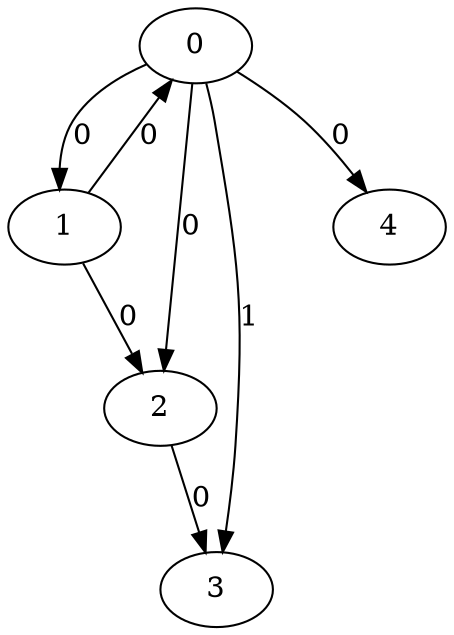 // Source:71 Canonical: -1 0 0 1 0 0 -1 0 -1 -1 -1 -1 -1 0 -1 -1 -1 -1 -1 -1 -1 -1 -1 -1 -1
digraph HRA_from_71_graph_000 {
  0 -> 1 [label="0"];
  0 -> 2 [label="0"];
  0 -> 3 [label="1"];
  1 -> 0 [label="0"];
  1 -> 2 [label="0"];
  2 -> 3 [label="0"];
  0 -> 4 [label="0"];
}

// Source:71 Canonical: -1 0 0 1 0 0 -1 0 -1 -1 -1 -1 -1 0 -1 -1 -1 -1 -1 -1 0 -1 -1 -1 -1
digraph HRA_from_71_graph_001 {
  0 -> 1 [label="0"];
  0 -> 2 [label="0"];
  0 -> 3 [label="1"];
  1 -> 0 [label="0"];
  1 -> 2 [label="0"];
  2 -> 3 [label="0"];
  0 -> 4 [label="0"];
  4 -> 0 [label="0"];
}

// Source:71 Canonical: -1 0 0 1 -1 0 -1 0 -1 0 -1 -1 -1 0 -1 -1 -1 -1 -1 -1 -1 -1 -1 -1 -1
digraph HRA_from_71_graph_002 {
  0 -> 1 [label="0"];
  0 -> 2 [label="0"];
  0 -> 3 [label="1"];
  1 -> 0 [label="0"];
  1 -> 2 [label="0"];
  2 -> 3 [label="0"];
  1 -> 4 [label="0"];
}

// Source:71 Canonical: -1 0 0 1 0 0 -1 0 -1 0 -1 -1 -1 0 -1 -1 -1 -1 -1 -1 -1 -1 -1 -1 -1
digraph HRA_from_71_graph_003 {
  0 -> 1 [label="0"];
  0 -> 2 [label="0"];
  0 -> 3 [label="1"];
  1 -> 0 [label="0"];
  1 -> 2 [label="0"];
  2 -> 3 [label="0"];
  0 -> 4 [label="0"];
  1 -> 4 [label="0"];
}

// Source:71 Canonical: -1 0 0 1 -1 0 -1 0 -1 0 -1 -1 -1 0 -1 -1 -1 -1 -1 -1 0 -1 -1 -1 -1
digraph HRA_from_71_graph_004 {
  0 -> 1 [label="0"];
  0 -> 2 [label="0"];
  0 -> 3 [label="1"];
  1 -> 0 [label="0"];
  1 -> 2 [label="0"];
  2 -> 3 [label="0"];
  4 -> 0 [label="0"];
  1 -> 4 [label="0"];
}

// Source:71 Canonical: -1 0 0 1 0 0 -1 0 -1 0 -1 -1 -1 0 -1 -1 -1 -1 -1 -1 0 -1 -1 -1 -1
digraph HRA_from_71_graph_005 {
  0 -> 1 [label="0"];
  0 -> 2 [label="0"];
  0 -> 3 [label="1"];
  1 -> 0 [label="0"];
  1 -> 2 [label="0"];
  2 -> 3 [label="0"];
  0 -> 4 [label="0"];
  4 -> 0 [label="0"];
  1 -> 4 [label="0"];
}

// Source:71 Canonical: -1 0 0 1 0 0 -1 0 -1 -1 -1 -1 -1 0 -1 -1 -1 -1 -1 -1 -1 0 -1 -1 -1
digraph HRA_from_71_graph_006 {
  0 -> 1 [label="0"];
  0 -> 2 [label="0"];
  0 -> 3 [label="1"];
  1 -> 0 [label="0"];
  1 -> 2 [label="0"];
  2 -> 3 [label="0"];
  0 -> 4 [label="0"];
  4 -> 1 [label="0"];
}

// Source:71 Canonical: -1 0 0 1 0 0 -1 0 -1 -1 -1 -1 -1 0 -1 -1 -1 -1 -1 -1 0 0 -1 -1 -1
digraph HRA_from_71_graph_007 {
  0 -> 1 [label="0"];
  0 -> 2 [label="0"];
  0 -> 3 [label="1"];
  1 -> 0 [label="0"];
  1 -> 2 [label="0"];
  2 -> 3 [label="0"];
  0 -> 4 [label="0"];
  4 -> 0 [label="0"];
  4 -> 1 [label="0"];
}

// Source:71 Canonical: -1 0 0 1 -1 0 -1 0 -1 0 -1 -1 -1 0 -1 -1 -1 -1 -1 -1 -1 0 -1 -1 -1
digraph HRA_from_71_graph_008 {
  0 -> 1 [label="0"];
  0 -> 2 [label="0"];
  0 -> 3 [label="1"];
  1 -> 0 [label="0"];
  1 -> 2 [label="0"];
  2 -> 3 [label="0"];
  1 -> 4 [label="0"];
  4 -> 1 [label="0"];
}

// Source:71 Canonical: -1 0 0 1 0 0 -1 0 -1 0 -1 -1 -1 0 -1 -1 -1 -1 -1 -1 -1 0 -1 -1 -1
digraph HRA_from_71_graph_009 {
  0 -> 1 [label="0"];
  0 -> 2 [label="0"];
  0 -> 3 [label="1"];
  1 -> 0 [label="0"];
  1 -> 2 [label="0"];
  2 -> 3 [label="0"];
  0 -> 4 [label="0"];
  1 -> 4 [label="0"];
  4 -> 1 [label="0"];
}

// Source:71 Canonical: -1 0 0 1 -1 0 -1 0 -1 0 -1 -1 -1 0 -1 -1 -1 -1 -1 -1 0 0 -1 -1 -1
digraph HRA_from_71_graph_010 {
  0 -> 1 [label="0"];
  0 -> 2 [label="0"];
  0 -> 3 [label="1"];
  1 -> 0 [label="0"];
  1 -> 2 [label="0"];
  2 -> 3 [label="0"];
  4 -> 0 [label="0"];
  1 -> 4 [label="0"];
  4 -> 1 [label="0"];
}

// Source:71 Canonical: -1 0 0 1 0 0 -1 0 -1 0 -1 -1 -1 0 -1 -1 -1 -1 -1 -1 0 0 -1 -1 -1
digraph HRA_from_71_graph_011 {
  0 -> 1 [label="0"];
  0 -> 2 [label="0"];
  0 -> 3 [label="1"];
  1 -> 0 [label="0"];
  1 -> 2 [label="0"];
  2 -> 3 [label="0"];
  0 -> 4 [label="0"];
  4 -> 0 [label="0"];
  1 -> 4 [label="0"];
  4 -> 1 [label="0"];
}

// Source:71 Canonical: -1 0 0 1 -1 0 -1 0 -1 -1 -1 -1 -1 0 0 -1 -1 -1 -1 -1 -1 -1 -1 -1 -1
digraph HRA_from_71_graph_012 {
  0 -> 1 [label="0"];
  0 -> 2 [label="0"];
  0 -> 3 [label="1"];
  1 -> 0 [label="0"];
  1 -> 2 [label="0"];
  2 -> 3 [label="0"];
  2 -> 4 [label="0"];
}

// Source:71 Canonical: -1 0 0 1 0 0 -1 0 -1 -1 -1 -1 -1 0 0 -1 -1 -1 -1 -1 -1 -1 -1 -1 -1
digraph HRA_from_71_graph_013 {
  0 -> 1 [label="0"];
  0 -> 2 [label="0"];
  0 -> 3 [label="1"];
  1 -> 0 [label="0"];
  1 -> 2 [label="0"];
  2 -> 3 [label="0"];
  0 -> 4 [label="0"];
  2 -> 4 [label="0"];
}

// Source:71 Canonical: -1 0 0 1 -1 0 -1 0 -1 -1 -1 -1 -1 0 0 -1 -1 -1 -1 -1 0 -1 -1 -1 -1
digraph HRA_from_71_graph_014 {
  0 -> 1 [label="0"];
  0 -> 2 [label="0"];
  0 -> 3 [label="1"];
  1 -> 0 [label="0"];
  1 -> 2 [label="0"];
  2 -> 3 [label="0"];
  4 -> 0 [label="0"];
  2 -> 4 [label="0"];
}

// Source:71 Canonical: -1 0 0 1 0 0 -1 0 -1 -1 -1 -1 -1 0 0 -1 -1 -1 -1 -1 0 -1 -1 -1 -1
digraph HRA_from_71_graph_015 {
  0 -> 1 [label="0"];
  0 -> 2 [label="0"];
  0 -> 3 [label="1"];
  1 -> 0 [label="0"];
  1 -> 2 [label="0"];
  2 -> 3 [label="0"];
  0 -> 4 [label="0"];
  4 -> 0 [label="0"];
  2 -> 4 [label="0"];
}

// Source:71 Canonical: -1 0 0 1 -1 0 -1 0 -1 0 -1 -1 -1 0 0 -1 -1 -1 -1 -1 -1 -1 -1 -1 -1
digraph HRA_from_71_graph_016 {
  0 -> 1 [label="0"];
  0 -> 2 [label="0"];
  0 -> 3 [label="1"];
  1 -> 0 [label="0"];
  1 -> 2 [label="0"];
  2 -> 3 [label="0"];
  1 -> 4 [label="0"];
  2 -> 4 [label="0"];
}

// Source:71 Canonical: -1 0 0 1 0 0 -1 0 -1 0 -1 -1 -1 0 0 -1 -1 -1 -1 -1 -1 -1 -1 -1 -1
digraph HRA_from_71_graph_017 {
  0 -> 1 [label="0"];
  0 -> 2 [label="0"];
  0 -> 3 [label="1"];
  1 -> 0 [label="0"];
  1 -> 2 [label="0"];
  2 -> 3 [label="0"];
  0 -> 4 [label="0"];
  1 -> 4 [label="0"];
  2 -> 4 [label="0"];
}

// Source:71 Canonical: -1 0 0 1 -1 0 -1 0 -1 0 -1 -1 -1 0 0 -1 -1 -1 -1 -1 0 -1 -1 -1 -1
digraph HRA_from_71_graph_018 {
  0 -> 1 [label="0"];
  0 -> 2 [label="0"];
  0 -> 3 [label="1"];
  1 -> 0 [label="0"];
  1 -> 2 [label="0"];
  2 -> 3 [label="0"];
  4 -> 0 [label="0"];
  1 -> 4 [label="0"];
  2 -> 4 [label="0"];
}

// Source:71 Canonical: -1 0 0 1 0 0 -1 0 -1 0 -1 -1 -1 0 0 -1 -1 -1 -1 -1 0 -1 -1 -1 -1
digraph HRA_from_71_graph_019 {
  0 -> 1 [label="0"];
  0 -> 2 [label="0"];
  0 -> 3 [label="1"];
  1 -> 0 [label="0"];
  1 -> 2 [label="0"];
  2 -> 3 [label="0"];
  0 -> 4 [label="0"];
  4 -> 0 [label="0"];
  1 -> 4 [label="0"];
  2 -> 4 [label="0"];
}

// Source:71 Canonical: -1 0 0 1 -1 0 -1 0 -1 -1 -1 -1 -1 0 0 -1 -1 -1 -1 -1 -1 0 -1 -1 -1
digraph HRA_from_71_graph_020 {
  0 -> 1 [label="0"];
  0 -> 2 [label="0"];
  0 -> 3 [label="1"];
  1 -> 0 [label="0"];
  1 -> 2 [label="0"];
  2 -> 3 [label="0"];
  4 -> 1 [label="0"];
  2 -> 4 [label="0"];
}

// Source:71 Canonical: -1 0 0 1 0 0 -1 0 -1 -1 -1 -1 -1 0 0 -1 -1 -1 -1 -1 -1 0 -1 -1 -1
digraph HRA_from_71_graph_021 {
  0 -> 1 [label="0"];
  0 -> 2 [label="0"];
  0 -> 3 [label="1"];
  1 -> 0 [label="0"];
  1 -> 2 [label="0"];
  2 -> 3 [label="0"];
  0 -> 4 [label="0"];
  4 -> 1 [label="0"];
  2 -> 4 [label="0"];
}

// Source:71 Canonical: -1 0 0 1 -1 0 -1 0 -1 -1 -1 -1 -1 0 0 -1 -1 -1 -1 -1 0 0 -1 -1 -1
digraph HRA_from_71_graph_022 {
  0 -> 1 [label="0"];
  0 -> 2 [label="0"];
  0 -> 3 [label="1"];
  1 -> 0 [label="0"];
  1 -> 2 [label="0"];
  2 -> 3 [label="0"];
  4 -> 0 [label="0"];
  4 -> 1 [label="0"];
  2 -> 4 [label="0"];
}

// Source:71 Canonical: -1 0 0 1 0 0 -1 0 -1 -1 -1 -1 -1 0 0 -1 -1 -1 -1 -1 0 0 -1 -1 -1
digraph HRA_from_71_graph_023 {
  0 -> 1 [label="0"];
  0 -> 2 [label="0"];
  0 -> 3 [label="1"];
  1 -> 0 [label="0"];
  1 -> 2 [label="0"];
  2 -> 3 [label="0"];
  0 -> 4 [label="0"];
  4 -> 0 [label="0"];
  4 -> 1 [label="0"];
  2 -> 4 [label="0"];
}

// Source:71 Canonical: -1 0 0 1 -1 0 -1 0 -1 0 -1 -1 -1 0 0 -1 -1 -1 -1 -1 -1 0 -1 -1 -1
digraph HRA_from_71_graph_024 {
  0 -> 1 [label="0"];
  0 -> 2 [label="0"];
  0 -> 3 [label="1"];
  1 -> 0 [label="0"];
  1 -> 2 [label="0"];
  2 -> 3 [label="0"];
  1 -> 4 [label="0"];
  4 -> 1 [label="0"];
  2 -> 4 [label="0"];
}

// Source:71 Canonical: -1 0 0 1 0 0 -1 0 -1 0 -1 -1 -1 0 0 -1 -1 -1 -1 -1 -1 0 -1 -1 -1
digraph HRA_from_71_graph_025 {
  0 -> 1 [label="0"];
  0 -> 2 [label="0"];
  0 -> 3 [label="1"];
  1 -> 0 [label="0"];
  1 -> 2 [label="0"];
  2 -> 3 [label="0"];
  0 -> 4 [label="0"];
  1 -> 4 [label="0"];
  4 -> 1 [label="0"];
  2 -> 4 [label="0"];
}

// Source:71 Canonical: -1 0 0 1 -1 0 -1 0 -1 0 -1 -1 -1 0 0 -1 -1 -1 -1 -1 0 0 -1 -1 -1
digraph HRA_from_71_graph_026 {
  0 -> 1 [label="0"];
  0 -> 2 [label="0"];
  0 -> 3 [label="1"];
  1 -> 0 [label="0"];
  1 -> 2 [label="0"];
  2 -> 3 [label="0"];
  4 -> 0 [label="0"];
  1 -> 4 [label="0"];
  4 -> 1 [label="0"];
  2 -> 4 [label="0"];
}

// Source:71 Canonical: -1 0 0 1 0 0 -1 0 -1 0 -1 -1 -1 0 0 -1 -1 -1 -1 -1 0 0 -1 -1 -1
digraph HRA_from_71_graph_027 {
  0 -> 1 [label="0"];
  0 -> 2 [label="0"];
  0 -> 3 [label="1"];
  1 -> 0 [label="0"];
  1 -> 2 [label="0"];
  2 -> 3 [label="0"];
  0 -> 4 [label="0"];
  4 -> 0 [label="0"];
  1 -> 4 [label="0"];
  4 -> 1 [label="0"];
  2 -> 4 [label="0"];
}

// Source:71 Canonical: -1 0 0 1 0 0 -1 0 -1 -1 -1 -1 -1 0 -1 -1 -1 -1 -1 -1 -1 -1 0 -1 -1
digraph HRA_from_71_graph_028 {
  0 -> 1 [label="0"];
  0 -> 2 [label="0"];
  0 -> 3 [label="1"];
  1 -> 0 [label="0"];
  1 -> 2 [label="0"];
  2 -> 3 [label="0"];
  0 -> 4 [label="0"];
  4 -> 2 [label="0"];
}

// Source:71 Canonical: -1 0 0 1 0 0 -1 0 -1 -1 -1 -1 -1 0 -1 -1 -1 -1 -1 -1 0 -1 0 -1 -1
digraph HRA_from_71_graph_029 {
  0 -> 1 [label="0"];
  0 -> 2 [label="0"];
  0 -> 3 [label="1"];
  1 -> 0 [label="0"];
  1 -> 2 [label="0"];
  2 -> 3 [label="0"];
  0 -> 4 [label="0"];
  4 -> 0 [label="0"];
  4 -> 2 [label="0"];
}

// Source:71 Canonical: -1 0 0 1 -1 0 -1 0 -1 0 -1 -1 -1 0 -1 -1 -1 -1 -1 -1 -1 -1 0 -1 -1
digraph HRA_from_71_graph_030 {
  0 -> 1 [label="0"];
  0 -> 2 [label="0"];
  0 -> 3 [label="1"];
  1 -> 0 [label="0"];
  1 -> 2 [label="0"];
  2 -> 3 [label="0"];
  1 -> 4 [label="0"];
  4 -> 2 [label="0"];
}

// Source:71 Canonical: -1 0 0 1 0 0 -1 0 -1 0 -1 -1 -1 0 -1 -1 -1 -1 -1 -1 -1 -1 0 -1 -1
digraph HRA_from_71_graph_031 {
  0 -> 1 [label="0"];
  0 -> 2 [label="0"];
  0 -> 3 [label="1"];
  1 -> 0 [label="0"];
  1 -> 2 [label="0"];
  2 -> 3 [label="0"];
  0 -> 4 [label="0"];
  1 -> 4 [label="0"];
  4 -> 2 [label="0"];
}

// Source:71 Canonical: -1 0 0 1 -1 0 -1 0 -1 0 -1 -1 -1 0 -1 -1 -1 -1 -1 -1 0 -1 0 -1 -1
digraph HRA_from_71_graph_032 {
  0 -> 1 [label="0"];
  0 -> 2 [label="0"];
  0 -> 3 [label="1"];
  1 -> 0 [label="0"];
  1 -> 2 [label="0"];
  2 -> 3 [label="0"];
  4 -> 0 [label="0"];
  1 -> 4 [label="0"];
  4 -> 2 [label="0"];
}

// Source:71 Canonical: -1 0 0 1 0 0 -1 0 -1 0 -1 -1 -1 0 -1 -1 -1 -1 -1 -1 0 -1 0 -1 -1
digraph HRA_from_71_graph_033 {
  0 -> 1 [label="0"];
  0 -> 2 [label="0"];
  0 -> 3 [label="1"];
  1 -> 0 [label="0"];
  1 -> 2 [label="0"];
  2 -> 3 [label="0"];
  0 -> 4 [label="0"];
  4 -> 0 [label="0"];
  1 -> 4 [label="0"];
  4 -> 2 [label="0"];
}

// Source:71 Canonical: -1 0 0 1 0 0 -1 0 -1 -1 -1 -1 -1 0 -1 -1 -1 -1 -1 -1 -1 0 0 -1 -1
digraph HRA_from_71_graph_034 {
  0 -> 1 [label="0"];
  0 -> 2 [label="0"];
  0 -> 3 [label="1"];
  1 -> 0 [label="0"];
  1 -> 2 [label="0"];
  2 -> 3 [label="0"];
  0 -> 4 [label="0"];
  4 -> 1 [label="0"];
  4 -> 2 [label="0"];
}

// Source:71 Canonical: -1 0 0 1 0 0 -1 0 -1 -1 -1 -1 -1 0 -1 -1 -1 -1 -1 -1 0 0 0 -1 -1
digraph HRA_from_71_graph_035 {
  0 -> 1 [label="0"];
  0 -> 2 [label="0"];
  0 -> 3 [label="1"];
  1 -> 0 [label="0"];
  1 -> 2 [label="0"];
  2 -> 3 [label="0"];
  0 -> 4 [label="0"];
  4 -> 0 [label="0"];
  4 -> 1 [label="0"];
  4 -> 2 [label="0"];
}

// Source:71 Canonical: -1 0 0 1 -1 0 -1 0 -1 0 -1 -1 -1 0 -1 -1 -1 -1 -1 -1 -1 0 0 -1 -1
digraph HRA_from_71_graph_036 {
  0 -> 1 [label="0"];
  0 -> 2 [label="0"];
  0 -> 3 [label="1"];
  1 -> 0 [label="0"];
  1 -> 2 [label="0"];
  2 -> 3 [label="0"];
  1 -> 4 [label="0"];
  4 -> 1 [label="0"];
  4 -> 2 [label="0"];
}

// Source:71 Canonical: -1 0 0 1 0 0 -1 0 -1 0 -1 -1 -1 0 -1 -1 -1 -1 -1 -1 -1 0 0 -1 -1
digraph HRA_from_71_graph_037 {
  0 -> 1 [label="0"];
  0 -> 2 [label="0"];
  0 -> 3 [label="1"];
  1 -> 0 [label="0"];
  1 -> 2 [label="0"];
  2 -> 3 [label="0"];
  0 -> 4 [label="0"];
  1 -> 4 [label="0"];
  4 -> 1 [label="0"];
  4 -> 2 [label="0"];
}

// Source:71 Canonical: -1 0 0 1 -1 0 -1 0 -1 0 -1 -1 -1 0 -1 -1 -1 -1 -1 -1 0 0 0 -1 -1
digraph HRA_from_71_graph_038 {
  0 -> 1 [label="0"];
  0 -> 2 [label="0"];
  0 -> 3 [label="1"];
  1 -> 0 [label="0"];
  1 -> 2 [label="0"];
  2 -> 3 [label="0"];
  4 -> 0 [label="0"];
  1 -> 4 [label="0"];
  4 -> 1 [label="0"];
  4 -> 2 [label="0"];
}

// Source:71 Canonical: -1 0 0 1 0 0 -1 0 -1 0 -1 -1 -1 0 -1 -1 -1 -1 -1 -1 0 0 0 -1 -1
digraph HRA_from_71_graph_039 {
  0 -> 1 [label="0"];
  0 -> 2 [label="0"];
  0 -> 3 [label="1"];
  1 -> 0 [label="0"];
  1 -> 2 [label="0"];
  2 -> 3 [label="0"];
  0 -> 4 [label="0"];
  4 -> 0 [label="0"];
  1 -> 4 [label="0"];
  4 -> 1 [label="0"];
  4 -> 2 [label="0"];
}

// Source:71 Canonical: -1 0 0 1 -1 0 -1 0 -1 -1 -1 -1 -1 0 0 -1 -1 -1 -1 -1 -1 -1 0 -1 -1
digraph HRA_from_71_graph_040 {
  0 -> 1 [label="0"];
  0 -> 2 [label="0"];
  0 -> 3 [label="1"];
  1 -> 0 [label="0"];
  1 -> 2 [label="0"];
  2 -> 3 [label="0"];
  2 -> 4 [label="0"];
  4 -> 2 [label="0"];
}

// Source:71 Canonical: -1 0 0 1 0 0 -1 0 -1 -1 -1 -1 -1 0 0 -1 -1 -1 -1 -1 -1 -1 0 -1 -1
digraph HRA_from_71_graph_041 {
  0 -> 1 [label="0"];
  0 -> 2 [label="0"];
  0 -> 3 [label="1"];
  1 -> 0 [label="0"];
  1 -> 2 [label="0"];
  2 -> 3 [label="0"];
  0 -> 4 [label="0"];
  2 -> 4 [label="0"];
  4 -> 2 [label="0"];
}

// Source:71 Canonical: -1 0 0 1 -1 0 -1 0 -1 -1 -1 -1 -1 0 0 -1 -1 -1 -1 -1 0 -1 0 -1 -1
digraph HRA_from_71_graph_042 {
  0 -> 1 [label="0"];
  0 -> 2 [label="0"];
  0 -> 3 [label="1"];
  1 -> 0 [label="0"];
  1 -> 2 [label="0"];
  2 -> 3 [label="0"];
  4 -> 0 [label="0"];
  2 -> 4 [label="0"];
  4 -> 2 [label="0"];
}

// Source:71 Canonical: -1 0 0 1 0 0 -1 0 -1 -1 -1 -1 -1 0 0 -1 -1 -1 -1 -1 0 -1 0 -1 -1
digraph HRA_from_71_graph_043 {
  0 -> 1 [label="0"];
  0 -> 2 [label="0"];
  0 -> 3 [label="1"];
  1 -> 0 [label="0"];
  1 -> 2 [label="0"];
  2 -> 3 [label="0"];
  0 -> 4 [label="0"];
  4 -> 0 [label="0"];
  2 -> 4 [label="0"];
  4 -> 2 [label="0"];
}

// Source:71 Canonical: -1 0 0 1 -1 0 -1 0 -1 0 -1 -1 -1 0 0 -1 -1 -1 -1 -1 -1 -1 0 -1 -1
digraph HRA_from_71_graph_044 {
  0 -> 1 [label="0"];
  0 -> 2 [label="0"];
  0 -> 3 [label="1"];
  1 -> 0 [label="0"];
  1 -> 2 [label="0"];
  2 -> 3 [label="0"];
  1 -> 4 [label="0"];
  2 -> 4 [label="0"];
  4 -> 2 [label="0"];
}

// Source:71 Canonical: -1 0 0 1 0 0 -1 0 -1 0 -1 -1 -1 0 0 -1 -1 -1 -1 -1 -1 -1 0 -1 -1
digraph HRA_from_71_graph_045 {
  0 -> 1 [label="0"];
  0 -> 2 [label="0"];
  0 -> 3 [label="1"];
  1 -> 0 [label="0"];
  1 -> 2 [label="0"];
  2 -> 3 [label="0"];
  0 -> 4 [label="0"];
  1 -> 4 [label="0"];
  2 -> 4 [label="0"];
  4 -> 2 [label="0"];
}

// Source:71 Canonical: -1 0 0 1 -1 0 -1 0 -1 0 -1 -1 -1 0 0 -1 -1 -1 -1 -1 0 -1 0 -1 -1
digraph HRA_from_71_graph_046 {
  0 -> 1 [label="0"];
  0 -> 2 [label="0"];
  0 -> 3 [label="1"];
  1 -> 0 [label="0"];
  1 -> 2 [label="0"];
  2 -> 3 [label="0"];
  4 -> 0 [label="0"];
  1 -> 4 [label="0"];
  2 -> 4 [label="0"];
  4 -> 2 [label="0"];
}

// Source:71 Canonical: -1 0 0 1 0 0 -1 0 -1 0 -1 -1 -1 0 0 -1 -1 -1 -1 -1 0 -1 0 -1 -1
digraph HRA_from_71_graph_047 {
  0 -> 1 [label="0"];
  0 -> 2 [label="0"];
  0 -> 3 [label="1"];
  1 -> 0 [label="0"];
  1 -> 2 [label="0"];
  2 -> 3 [label="0"];
  0 -> 4 [label="0"];
  4 -> 0 [label="0"];
  1 -> 4 [label="0"];
  2 -> 4 [label="0"];
  4 -> 2 [label="0"];
}

// Source:71 Canonical: -1 0 0 1 -1 0 -1 0 -1 -1 -1 -1 -1 0 0 -1 -1 -1 -1 -1 -1 0 0 -1 -1
digraph HRA_from_71_graph_048 {
  0 -> 1 [label="0"];
  0 -> 2 [label="0"];
  0 -> 3 [label="1"];
  1 -> 0 [label="0"];
  1 -> 2 [label="0"];
  2 -> 3 [label="0"];
  4 -> 1 [label="0"];
  2 -> 4 [label="0"];
  4 -> 2 [label="0"];
}

// Source:71 Canonical: -1 0 0 1 0 0 -1 0 -1 -1 -1 -1 -1 0 0 -1 -1 -1 -1 -1 -1 0 0 -1 -1
digraph HRA_from_71_graph_049 {
  0 -> 1 [label="0"];
  0 -> 2 [label="0"];
  0 -> 3 [label="1"];
  1 -> 0 [label="0"];
  1 -> 2 [label="0"];
  2 -> 3 [label="0"];
  0 -> 4 [label="0"];
  4 -> 1 [label="0"];
  2 -> 4 [label="0"];
  4 -> 2 [label="0"];
}

// Source:71 Canonical: -1 0 0 1 -1 0 -1 0 -1 -1 -1 -1 -1 0 0 -1 -1 -1 -1 -1 0 0 0 -1 -1
digraph HRA_from_71_graph_050 {
  0 -> 1 [label="0"];
  0 -> 2 [label="0"];
  0 -> 3 [label="1"];
  1 -> 0 [label="0"];
  1 -> 2 [label="0"];
  2 -> 3 [label="0"];
  4 -> 0 [label="0"];
  4 -> 1 [label="0"];
  2 -> 4 [label="0"];
  4 -> 2 [label="0"];
}

// Source:71 Canonical: -1 0 0 1 0 0 -1 0 -1 -1 -1 -1 -1 0 0 -1 -1 -1 -1 -1 0 0 0 -1 -1
digraph HRA_from_71_graph_051 {
  0 -> 1 [label="0"];
  0 -> 2 [label="0"];
  0 -> 3 [label="1"];
  1 -> 0 [label="0"];
  1 -> 2 [label="0"];
  2 -> 3 [label="0"];
  0 -> 4 [label="0"];
  4 -> 0 [label="0"];
  4 -> 1 [label="0"];
  2 -> 4 [label="0"];
  4 -> 2 [label="0"];
}

// Source:71 Canonical: -1 0 0 1 -1 0 -1 0 -1 0 -1 -1 -1 0 0 -1 -1 -1 -1 -1 -1 0 0 -1 -1
digraph HRA_from_71_graph_052 {
  0 -> 1 [label="0"];
  0 -> 2 [label="0"];
  0 -> 3 [label="1"];
  1 -> 0 [label="0"];
  1 -> 2 [label="0"];
  2 -> 3 [label="0"];
  1 -> 4 [label="0"];
  4 -> 1 [label="0"];
  2 -> 4 [label="0"];
  4 -> 2 [label="0"];
}

// Source:71 Canonical: -1 0 0 1 0 0 -1 0 -1 0 -1 -1 -1 0 0 -1 -1 -1 -1 -1 -1 0 0 -1 -1
digraph HRA_from_71_graph_053 {
  0 -> 1 [label="0"];
  0 -> 2 [label="0"];
  0 -> 3 [label="1"];
  1 -> 0 [label="0"];
  1 -> 2 [label="0"];
  2 -> 3 [label="0"];
  0 -> 4 [label="0"];
  1 -> 4 [label="0"];
  4 -> 1 [label="0"];
  2 -> 4 [label="0"];
  4 -> 2 [label="0"];
}

// Source:71 Canonical: -1 0 0 1 -1 0 -1 0 -1 0 -1 -1 -1 0 0 -1 -1 -1 -1 -1 0 0 0 -1 -1
digraph HRA_from_71_graph_054 {
  0 -> 1 [label="0"];
  0 -> 2 [label="0"];
  0 -> 3 [label="1"];
  1 -> 0 [label="0"];
  1 -> 2 [label="0"];
  2 -> 3 [label="0"];
  4 -> 0 [label="0"];
  1 -> 4 [label="0"];
  4 -> 1 [label="0"];
  2 -> 4 [label="0"];
  4 -> 2 [label="0"];
}

// Source:71 Canonical: -1 0 0 1 0 0 -1 0 -1 0 -1 -1 -1 0 0 -1 -1 -1 -1 -1 0 0 0 -1 -1
digraph HRA_from_71_graph_055 {
  0 -> 1 [label="0"];
  0 -> 2 [label="0"];
  0 -> 3 [label="1"];
  1 -> 0 [label="0"];
  1 -> 2 [label="0"];
  2 -> 3 [label="0"];
  0 -> 4 [label="0"];
  4 -> 0 [label="0"];
  1 -> 4 [label="0"];
  4 -> 1 [label="0"];
  2 -> 4 [label="0"];
  4 -> 2 [label="0"];
}

// Source:71 Canonical: -1 0 0 1 -1 0 -1 0 -1 -1 -1 -1 -1 0 -1 -1 -1 -1 -1 0 -1 -1 -1 -1 -1
digraph HRA_from_71_graph_056 {
  0 -> 1 [label="0"];
  0 -> 2 [label="0"];
  0 -> 3 [label="1"];
  1 -> 0 [label="0"];
  1 -> 2 [label="0"];
  2 -> 3 [label="0"];
  3 -> 4 [label="0"];
}

// Source:71 Canonical: -1 0 0 1 0 0 -1 0 -1 -1 -1 -1 -1 0 -1 -1 -1 -1 -1 0 -1 -1 -1 -1 -1
digraph HRA_from_71_graph_057 {
  0 -> 1 [label="0"];
  0 -> 2 [label="0"];
  0 -> 3 [label="1"];
  1 -> 0 [label="0"];
  1 -> 2 [label="0"];
  2 -> 3 [label="0"];
  0 -> 4 [label="0"];
  3 -> 4 [label="0"];
}

// Source:71 Canonical: -1 0 0 1 -1 0 -1 0 -1 -1 -1 -1 -1 0 -1 -1 -1 -1 -1 0 0 -1 -1 -1 -1
digraph HRA_from_71_graph_058 {
  0 -> 1 [label="0"];
  0 -> 2 [label="0"];
  0 -> 3 [label="1"];
  1 -> 0 [label="0"];
  1 -> 2 [label="0"];
  2 -> 3 [label="0"];
  4 -> 0 [label="0"];
  3 -> 4 [label="0"];
}

// Source:71 Canonical: -1 0 0 1 0 0 -1 0 -1 -1 -1 -1 -1 0 -1 -1 -1 -1 -1 0 0 -1 -1 -1 -1
digraph HRA_from_71_graph_059 {
  0 -> 1 [label="0"];
  0 -> 2 [label="0"];
  0 -> 3 [label="1"];
  1 -> 0 [label="0"];
  1 -> 2 [label="0"];
  2 -> 3 [label="0"];
  0 -> 4 [label="0"];
  4 -> 0 [label="0"];
  3 -> 4 [label="0"];
}

// Source:71 Canonical: -1 0 0 1 -1 0 -1 0 -1 0 -1 -1 -1 0 -1 -1 -1 -1 -1 0 -1 -1 -1 -1 -1
digraph HRA_from_71_graph_060 {
  0 -> 1 [label="0"];
  0 -> 2 [label="0"];
  0 -> 3 [label="1"];
  1 -> 0 [label="0"];
  1 -> 2 [label="0"];
  2 -> 3 [label="0"];
  1 -> 4 [label="0"];
  3 -> 4 [label="0"];
}

// Source:71 Canonical: -1 0 0 1 0 0 -1 0 -1 0 -1 -1 -1 0 -1 -1 -1 -1 -1 0 -1 -1 -1 -1 -1
digraph HRA_from_71_graph_061 {
  0 -> 1 [label="0"];
  0 -> 2 [label="0"];
  0 -> 3 [label="1"];
  1 -> 0 [label="0"];
  1 -> 2 [label="0"];
  2 -> 3 [label="0"];
  0 -> 4 [label="0"];
  1 -> 4 [label="0"];
  3 -> 4 [label="0"];
}

// Source:71 Canonical: -1 0 0 1 -1 0 -1 0 -1 0 -1 -1 -1 0 -1 -1 -1 -1 -1 0 0 -1 -1 -1 -1
digraph HRA_from_71_graph_062 {
  0 -> 1 [label="0"];
  0 -> 2 [label="0"];
  0 -> 3 [label="1"];
  1 -> 0 [label="0"];
  1 -> 2 [label="0"];
  2 -> 3 [label="0"];
  4 -> 0 [label="0"];
  1 -> 4 [label="0"];
  3 -> 4 [label="0"];
}

// Source:71 Canonical: -1 0 0 1 0 0 -1 0 -1 0 -1 -1 -1 0 -1 -1 -1 -1 -1 0 0 -1 -1 -1 -1
digraph HRA_from_71_graph_063 {
  0 -> 1 [label="0"];
  0 -> 2 [label="0"];
  0 -> 3 [label="1"];
  1 -> 0 [label="0"];
  1 -> 2 [label="0"];
  2 -> 3 [label="0"];
  0 -> 4 [label="0"];
  4 -> 0 [label="0"];
  1 -> 4 [label="0"];
  3 -> 4 [label="0"];
}

// Source:71 Canonical: -1 0 0 1 -1 0 -1 0 -1 -1 -1 -1 -1 0 -1 -1 -1 -1 -1 0 -1 0 -1 -1 -1
digraph HRA_from_71_graph_064 {
  0 -> 1 [label="0"];
  0 -> 2 [label="0"];
  0 -> 3 [label="1"];
  1 -> 0 [label="0"];
  1 -> 2 [label="0"];
  2 -> 3 [label="0"];
  4 -> 1 [label="0"];
  3 -> 4 [label="0"];
}

// Source:71 Canonical: -1 0 0 1 0 0 -1 0 -1 -1 -1 -1 -1 0 -1 -1 -1 -1 -1 0 -1 0 -1 -1 -1
digraph HRA_from_71_graph_065 {
  0 -> 1 [label="0"];
  0 -> 2 [label="0"];
  0 -> 3 [label="1"];
  1 -> 0 [label="0"];
  1 -> 2 [label="0"];
  2 -> 3 [label="0"];
  0 -> 4 [label="0"];
  4 -> 1 [label="0"];
  3 -> 4 [label="0"];
}

// Source:71 Canonical: -1 0 0 1 -1 0 -1 0 -1 -1 -1 -1 -1 0 -1 -1 -1 -1 -1 0 0 0 -1 -1 -1
digraph HRA_from_71_graph_066 {
  0 -> 1 [label="0"];
  0 -> 2 [label="0"];
  0 -> 3 [label="1"];
  1 -> 0 [label="0"];
  1 -> 2 [label="0"];
  2 -> 3 [label="0"];
  4 -> 0 [label="0"];
  4 -> 1 [label="0"];
  3 -> 4 [label="0"];
}

// Source:71 Canonical: -1 0 0 1 0 0 -1 0 -1 -1 -1 -1 -1 0 -1 -1 -1 -1 -1 0 0 0 -1 -1 -1
digraph HRA_from_71_graph_067 {
  0 -> 1 [label="0"];
  0 -> 2 [label="0"];
  0 -> 3 [label="1"];
  1 -> 0 [label="0"];
  1 -> 2 [label="0"];
  2 -> 3 [label="0"];
  0 -> 4 [label="0"];
  4 -> 0 [label="0"];
  4 -> 1 [label="0"];
  3 -> 4 [label="0"];
}

// Source:71 Canonical: -1 0 0 1 -1 0 -1 0 -1 0 -1 -1 -1 0 -1 -1 -1 -1 -1 0 -1 0 -1 -1 -1
digraph HRA_from_71_graph_068 {
  0 -> 1 [label="0"];
  0 -> 2 [label="0"];
  0 -> 3 [label="1"];
  1 -> 0 [label="0"];
  1 -> 2 [label="0"];
  2 -> 3 [label="0"];
  1 -> 4 [label="0"];
  4 -> 1 [label="0"];
  3 -> 4 [label="0"];
}

// Source:71 Canonical: -1 0 0 1 0 0 -1 0 -1 0 -1 -1 -1 0 -1 -1 -1 -1 -1 0 -1 0 -1 -1 -1
digraph HRA_from_71_graph_069 {
  0 -> 1 [label="0"];
  0 -> 2 [label="0"];
  0 -> 3 [label="1"];
  1 -> 0 [label="0"];
  1 -> 2 [label="0"];
  2 -> 3 [label="0"];
  0 -> 4 [label="0"];
  1 -> 4 [label="0"];
  4 -> 1 [label="0"];
  3 -> 4 [label="0"];
}

// Source:71 Canonical: -1 0 0 1 -1 0 -1 0 -1 0 -1 -1 -1 0 -1 -1 -1 -1 -1 0 0 0 -1 -1 -1
digraph HRA_from_71_graph_070 {
  0 -> 1 [label="0"];
  0 -> 2 [label="0"];
  0 -> 3 [label="1"];
  1 -> 0 [label="0"];
  1 -> 2 [label="0"];
  2 -> 3 [label="0"];
  4 -> 0 [label="0"];
  1 -> 4 [label="0"];
  4 -> 1 [label="0"];
  3 -> 4 [label="0"];
}

// Source:71 Canonical: -1 0 0 1 0 0 -1 0 -1 0 -1 -1 -1 0 -1 -1 -1 -1 -1 0 0 0 -1 -1 -1
digraph HRA_from_71_graph_071 {
  0 -> 1 [label="0"];
  0 -> 2 [label="0"];
  0 -> 3 [label="1"];
  1 -> 0 [label="0"];
  1 -> 2 [label="0"];
  2 -> 3 [label="0"];
  0 -> 4 [label="0"];
  4 -> 0 [label="0"];
  1 -> 4 [label="0"];
  4 -> 1 [label="0"];
  3 -> 4 [label="0"];
}

// Source:71 Canonical: -1 0 0 1 -1 0 -1 0 -1 -1 -1 -1 -1 0 0 -1 -1 -1 -1 0 -1 -1 -1 -1 -1
digraph HRA_from_71_graph_072 {
  0 -> 1 [label="0"];
  0 -> 2 [label="0"];
  0 -> 3 [label="1"];
  1 -> 0 [label="0"];
  1 -> 2 [label="0"];
  2 -> 3 [label="0"];
  2 -> 4 [label="0"];
  3 -> 4 [label="0"];
}

// Source:71 Canonical: -1 0 0 1 0 0 -1 0 -1 -1 -1 -1 -1 0 0 -1 -1 -1 -1 0 -1 -1 -1 -1 -1
digraph HRA_from_71_graph_073 {
  0 -> 1 [label="0"];
  0 -> 2 [label="0"];
  0 -> 3 [label="1"];
  1 -> 0 [label="0"];
  1 -> 2 [label="0"];
  2 -> 3 [label="0"];
  0 -> 4 [label="0"];
  2 -> 4 [label="0"];
  3 -> 4 [label="0"];
}

// Source:71 Canonical: -1 0 0 1 -1 0 -1 0 -1 -1 -1 -1 -1 0 0 -1 -1 -1 -1 0 0 -1 -1 -1 -1
digraph HRA_from_71_graph_074 {
  0 -> 1 [label="0"];
  0 -> 2 [label="0"];
  0 -> 3 [label="1"];
  1 -> 0 [label="0"];
  1 -> 2 [label="0"];
  2 -> 3 [label="0"];
  4 -> 0 [label="0"];
  2 -> 4 [label="0"];
  3 -> 4 [label="0"];
}

// Source:71 Canonical: -1 0 0 1 0 0 -1 0 -1 -1 -1 -1 -1 0 0 -1 -1 -1 -1 0 0 -1 -1 -1 -1
digraph HRA_from_71_graph_075 {
  0 -> 1 [label="0"];
  0 -> 2 [label="0"];
  0 -> 3 [label="1"];
  1 -> 0 [label="0"];
  1 -> 2 [label="0"];
  2 -> 3 [label="0"];
  0 -> 4 [label="0"];
  4 -> 0 [label="0"];
  2 -> 4 [label="0"];
  3 -> 4 [label="0"];
}

// Source:71 Canonical: -1 0 0 1 -1 0 -1 0 -1 0 -1 -1 -1 0 0 -1 -1 -1 -1 0 -1 -1 -1 -1 -1
digraph HRA_from_71_graph_076 {
  0 -> 1 [label="0"];
  0 -> 2 [label="0"];
  0 -> 3 [label="1"];
  1 -> 0 [label="0"];
  1 -> 2 [label="0"];
  2 -> 3 [label="0"];
  1 -> 4 [label="0"];
  2 -> 4 [label="0"];
  3 -> 4 [label="0"];
}

// Source:71 Canonical: -1 0 0 1 0 0 -1 0 -1 0 -1 -1 -1 0 0 -1 -1 -1 -1 0 -1 -1 -1 -1 -1
digraph HRA_from_71_graph_077 {
  0 -> 1 [label="0"];
  0 -> 2 [label="0"];
  0 -> 3 [label="1"];
  1 -> 0 [label="0"];
  1 -> 2 [label="0"];
  2 -> 3 [label="0"];
  0 -> 4 [label="0"];
  1 -> 4 [label="0"];
  2 -> 4 [label="0"];
  3 -> 4 [label="0"];
}

// Source:71 Canonical: -1 0 0 1 -1 0 -1 0 -1 0 -1 -1 -1 0 0 -1 -1 -1 -1 0 0 -1 -1 -1 -1
digraph HRA_from_71_graph_078 {
  0 -> 1 [label="0"];
  0 -> 2 [label="0"];
  0 -> 3 [label="1"];
  1 -> 0 [label="0"];
  1 -> 2 [label="0"];
  2 -> 3 [label="0"];
  4 -> 0 [label="0"];
  1 -> 4 [label="0"];
  2 -> 4 [label="0"];
  3 -> 4 [label="0"];
}

// Source:71 Canonical: -1 0 0 1 0 0 -1 0 -1 0 -1 -1 -1 0 0 -1 -1 -1 -1 0 0 -1 -1 -1 -1
digraph HRA_from_71_graph_079 {
  0 -> 1 [label="0"];
  0 -> 2 [label="0"];
  0 -> 3 [label="1"];
  1 -> 0 [label="0"];
  1 -> 2 [label="0"];
  2 -> 3 [label="0"];
  0 -> 4 [label="0"];
  4 -> 0 [label="0"];
  1 -> 4 [label="0"];
  2 -> 4 [label="0"];
  3 -> 4 [label="0"];
}

// Source:71 Canonical: -1 0 0 1 -1 0 -1 0 -1 -1 -1 -1 -1 0 0 -1 -1 -1 -1 0 -1 0 -1 -1 -1
digraph HRA_from_71_graph_080 {
  0 -> 1 [label="0"];
  0 -> 2 [label="0"];
  0 -> 3 [label="1"];
  1 -> 0 [label="0"];
  1 -> 2 [label="0"];
  2 -> 3 [label="0"];
  4 -> 1 [label="0"];
  2 -> 4 [label="0"];
  3 -> 4 [label="0"];
}

// Source:71 Canonical: -1 0 0 1 0 0 -1 0 -1 -1 -1 -1 -1 0 0 -1 -1 -1 -1 0 -1 0 -1 -1 -1
digraph HRA_from_71_graph_081 {
  0 -> 1 [label="0"];
  0 -> 2 [label="0"];
  0 -> 3 [label="1"];
  1 -> 0 [label="0"];
  1 -> 2 [label="0"];
  2 -> 3 [label="0"];
  0 -> 4 [label="0"];
  4 -> 1 [label="0"];
  2 -> 4 [label="0"];
  3 -> 4 [label="0"];
}

// Source:71 Canonical: -1 0 0 1 -1 0 -1 0 -1 -1 -1 -1 -1 0 0 -1 -1 -1 -1 0 0 0 -1 -1 -1
digraph HRA_from_71_graph_082 {
  0 -> 1 [label="0"];
  0 -> 2 [label="0"];
  0 -> 3 [label="1"];
  1 -> 0 [label="0"];
  1 -> 2 [label="0"];
  2 -> 3 [label="0"];
  4 -> 0 [label="0"];
  4 -> 1 [label="0"];
  2 -> 4 [label="0"];
  3 -> 4 [label="0"];
}

// Source:71 Canonical: -1 0 0 1 0 0 -1 0 -1 -1 -1 -1 -1 0 0 -1 -1 -1 -1 0 0 0 -1 -1 -1
digraph HRA_from_71_graph_083 {
  0 -> 1 [label="0"];
  0 -> 2 [label="0"];
  0 -> 3 [label="1"];
  1 -> 0 [label="0"];
  1 -> 2 [label="0"];
  2 -> 3 [label="0"];
  0 -> 4 [label="0"];
  4 -> 0 [label="0"];
  4 -> 1 [label="0"];
  2 -> 4 [label="0"];
  3 -> 4 [label="0"];
}

// Source:71 Canonical: -1 0 0 1 -1 0 -1 0 -1 0 -1 -1 -1 0 0 -1 -1 -1 -1 0 -1 0 -1 -1 -1
digraph HRA_from_71_graph_084 {
  0 -> 1 [label="0"];
  0 -> 2 [label="0"];
  0 -> 3 [label="1"];
  1 -> 0 [label="0"];
  1 -> 2 [label="0"];
  2 -> 3 [label="0"];
  1 -> 4 [label="0"];
  4 -> 1 [label="0"];
  2 -> 4 [label="0"];
  3 -> 4 [label="0"];
}

// Source:71 Canonical: -1 0 0 1 0 0 -1 0 -1 0 -1 -1 -1 0 0 -1 -1 -1 -1 0 -1 0 -1 -1 -1
digraph HRA_from_71_graph_085 {
  0 -> 1 [label="0"];
  0 -> 2 [label="0"];
  0 -> 3 [label="1"];
  1 -> 0 [label="0"];
  1 -> 2 [label="0"];
  2 -> 3 [label="0"];
  0 -> 4 [label="0"];
  1 -> 4 [label="0"];
  4 -> 1 [label="0"];
  2 -> 4 [label="0"];
  3 -> 4 [label="0"];
}

// Source:71 Canonical: -1 0 0 1 -1 0 -1 0 -1 0 -1 -1 -1 0 0 -1 -1 -1 -1 0 0 0 -1 -1 -1
digraph HRA_from_71_graph_086 {
  0 -> 1 [label="0"];
  0 -> 2 [label="0"];
  0 -> 3 [label="1"];
  1 -> 0 [label="0"];
  1 -> 2 [label="0"];
  2 -> 3 [label="0"];
  4 -> 0 [label="0"];
  1 -> 4 [label="0"];
  4 -> 1 [label="0"];
  2 -> 4 [label="0"];
  3 -> 4 [label="0"];
}

// Source:71 Canonical: -1 0 0 1 0 0 -1 0 -1 0 -1 -1 -1 0 0 -1 -1 -1 -1 0 0 0 -1 -1 -1
digraph HRA_from_71_graph_087 {
  0 -> 1 [label="0"];
  0 -> 2 [label="0"];
  0 -> 3 [label="1"];
  1 -> 0 [label="0"];
  1 -> 2 [label="0"];
  2 -> 3 [label="0"];
  0 -> 4 [label="0"];
  4 -> 0 [label="0"];
  1 -> 4 [label="0"];
  4 -> 1 [label="0"];
  2 -> 4 [label="0"];
  3 -> 4 [label="0"];
}

// Source:71 Canonical: -1 0 0 1 -1 0 -1 0 -1 -1 -1 -1 -1 0 -1 -1 -1 -1 -1 0 -1 -1 0 -1 -1
digraph HRA_from_71_graph_088 {
  0 -> 1 [label="0"];
  0 -> 2 [label="0"];
  0 -> 3 [label="1"];
  1 -> 0 [label="0"];
  1 -> 2 [label="0"];
  2 -> 3 [label="0"];
  4 -> 2 [label="0"];
  3 -> 4 [label="0"];
}

// Source:71 Canonical: -1 0 0 1 0 0 -1 0 -1 -1 -1 -1 -1 0 -1 -1 -1 -1 -1 0 -1 -1 0 -1 -1
digraph HRA_from_71_graph_089 {
  0 -> 1 [label="0"];
  0 -> 2 [label="0"];
  0 -> 3 [label="1"];
  1 -> 0 [label="0"];
  1 -> 2 [label="0"];
  2 -> 3 [label="0"];
  0 -> 4 [label="0"];
  4 -> 2 [label="0"];
  3 -> 4 [label="0"];
}

// Source:71 Canonical: -1 0 0 1 -1 0 -1 0 -1 -1 -1 -1 -1 0 -1 -1 -1 -1 -1 0 0 -1 0 -1 -1
digraph HRA_from_71_graph_090 {
  0 -> 1 [label="0"];
  0 -> 2 [label="0"];
  0 -> 3 [label="1"];
  1 -> 0 [label="0"];
  1 -> 2 [label="0"];
  2 -> 3 [label="0"];
  4 -> 0 [label="0"];
  4 -> 2 [label="0"];
  3 -> 4 [label="0"];
}

// Source:71 Canonical: -1 0 0 1 0 0 -1 0 -1 -1 -1 -1 -1 0 -1 -1 -1 -1 -1 0 0 -1 0 -1 -1
digraph HRA_from_71_graph_091 {
  0 -> 1 [label="0"];
  0 -> 2 [label="0"];
  0 -> 3 [label="1"];
  1 -> 0 [label="0"];
  1 -> 2 [label="0"];
  2 -> 3 [label="0"];
  0 -> 4 [label="0"];
  4 -> 0 [label="0"];
  4 -> 2 [label="0"];
  3 -> 4 [label="0"];
}

// Source:71 Canonical: -1 0 0 1 -1 0 -1 0 -1 0 -1 -1 -1 0 -1 -1 -1 -1 -1 0 -1 -1 0 -1 -1
digraph HRA_from_71_graph_092 {
  0 -> 1 [label="0"];
  0 -> 2 [label="0"];
  0 -> 3 [label="1"];
  1 -> 0 [label="0"];
  1 -> 2 [label="0"];
  2 -> 3 [label="0"];
  1 -> 4 [label="0"];
  4 -> 2 [label="0"];
  3 -> 4 [label="0"];
}

// Source:71 Canonical: -1 0 0 1 0 0 -1 0 -1 0 -1 -1 -1 0 -1 -1 -1 -1 -1 0 -1 -1 0 -1 -1
digraph HRA_from_71_graph_093 {
  0 -> 1 [label="0"];
  0 -> 2 [label="0"];
  0 -> 3 [label="1"];
  1 -> 0 [label="0"];
  1 -> 2 [label="0"];
  2 -> 3 [label="0"];
  0 -> 4 [label="0"];
  1 -> 4 [label="0"];
  4 -> 2 [label="0"];
  3 -> 4 [label="0"];
}

// Source:71 Canonical: -1 0 0 1 -1 0 -1 0 -1 0 -1 -1 -1 0 -1 -1 -1 -1 -1 0 0 -1 0 -1 -1
digraph HRA_from_71_graph_094 {
  0 -> 1 [label="0"];
  0 -> 2 [label="0"];
  0 -> 3 [label="1"];
  1 -> 0 [label="0"];
  1 -> 2 [label="0"];
  2 -> 3 [label="0"];
  4 -> 0 [label="0"];
  1 -> 4 [label="0"];
  4 -> 2 [label="0"];
  3 -> 4 [label="0"];
}

// Source:71 Canonical: -1 0 0 1 0 0 -1 0 -1 0 -1 -1 -1 0 -1 -1 -1 -1 -1 0 0 -1 0 -1 -1
digraph HRA_from_71_graph_095 {
  0 -> 1 [label="0"];
  0 -> 2 [label="0"];
  0 -> 3 [label="1"];
  1 -> 0 [label="0"];
  1 -> 2 [label="0"];
  2 -> 3 [label="0"];
  0 -> 4 [label="0"];
  4 -> 0 [label="0"];
  1 -> 4 [label="0"];
  4 -> 2 [label="0"];
  3 -> 4 [label="0"];
}

// Source:71 Canonical: -1 0 0 1 -1 0 -1 0 -1 -1 -1 -1 -1 0 -1 -1 -1 -1 -1 0 -1 0 0 -1 -1
digraph HRA_from_71_graph_096 {
  0 -> 1 [label="0"];
  0 -> 2 [label="0"];
  0 -> 3 [label="1"];
  1 -> 0 [label="0"];
  1 -> 2 [label="0"];
  2 -> 3 [label="0"];
  4 -> 1 [label="0"];
  4 -> 2 [label="0"];
  3 -> 4 [label="0"];
}

// Source:71 Canonical: -1 0 0 1 0 0 -1 0 -1 -1 -1 -1 -1 0 -1 -1 -1 -1 -1 0 -1 0 0 -1 -1
digraph HRA_from_71_graph_097 {
  0 -> 1 [label="0"];
  0 -> 2 [label="0"];
  0 -> 3 [label="1"];
  1 -> 0 [label="0"];
  1 -> 2 [label="0"];
  2 -> 3 [label="0"];
  0 -> 4 [label="0"];
  4 -> 1 [label="0"];
  4 -> 2 [label="0"];
  3 -> 4 [label="0"];
}

// Source:71 Canonical: -1 0 0 1 -1 0 -1 0 -1 -1 -1 -1 -1 0 -1 -1 -1 -1 -1 0 0 0 0 -1 -1
digraph HRA_from_71_graph_098 {
  0 -> 1 [label="0"];
  0 -> 2 [label="0"];
  0 -> 3 [label="1"];
  1 -> 0 [label="0"];
  1 -> 2 [label="0"];
  2 -> 3 [label="0"];
  4 -> 0 [label="0"];
  4 -> 1 [label="0"];
  4 -> 2 [label="0"];
  3 -> 4 [label="0"];
}

// Source:71 Canonical: -1 0 0 1 0 0 -1 0 -1 -1 -1 -1 -1 0 -1 -1 -1 -1 -1 0 0 0 0 -1 -1
digraph HRA_from_71_graph_099 {
  0 -> 1 [label="0"];
  0 -> 2 [label="0"];
  0 -> 3 [label="1"];
  1 -> 0 [label="0"];
  1 -> 2 [label="0"];
  2 -> 3 [label="0"];
  0 -> 4 [label="0"];
  4 -> 0 [label="0"];
  4 -> 1 [label="0"];
  4 -> 2 [label="0"];
  3 -> 4 [label="0"];
}

// Source:71 Canonical: -1 0 0 1 -1 0 -1 0 -1 0 -1 -1 -1 0 -1 -1 -1 -1 -1 0 -1 0 0 -1 -1
digraph HRA_from_71_graph_100 {
  0 -> 1 [label="0"];
  0 -> 2 [label="0"];
  0 -> 3 [label="1"];
  1 -> 0 [label="0"];
  1 -> 2 [label="0"];
  2 -> 3 [label="0"];
  1 -> 4 [label="0"];
  4 -> 1 [label="0"];
  4 -> 2 [label="0"];
  3 -> 4 [label="0"];
}

// Source:71 Canonical: -1 0 0 1 0 0 -1 0 -1 0 -1 -1 -1 0 -1 -1 -1 -1 -1 0 -1 0 0 -1 -1
digraph HRA_from_71_graph_101 {
  0 -> 1 [label="0"];
  0 -> 2 [label="0"];
  0 -> 3 [label="1"];
  1 -> 0 [label="0"];
  1 -> 2 [label="0"];
  2 -> 3 [label="0"];
  0 -> 4 [label="0"];
  1 -> 4 [label="0"];
  4 -> 1 [label="0"];
  4 -> 2 [label="0"];
  3 -> 4 [label="0"];
}

// Source:71 Canonical: -1 0 0 1 -1 0 -1 0 -1 0 -1 -1 -1 0 -1 -1 -1 -1 -1 0 0 0 0 -1 -1
digraph HRA_from_71_graph_102 {
  0 -> 1 [label="0"];
  0 -> 2 [label="0"];
  0 -> 3 [label="1"];
  1 -> 0 [label="0"];
  1 -> 2 [label="0"];
  2 -> 3 [label="0"];
  4 -> 0 [label="0"];
  1 -> 4 [label="0"];
  4 -> 1 [label="0"];
  4 -> 2 [label="0"];
  3 -> 4 [label="0"];
}

// Source:71 Canonical: -1 0 0 1 0 0 -1 0 -1 0 -1 -1 -1 0 -1 -1 -1 -1 -1 0 0 0 0 -1 -1
digraph HRA_from_71_graph_103 {
  0 -> 1 [label="0"];
  0 -> 2 [label="0"];
  0 -> 3 [label="1"];
  1 -> 0 [label="0"];
  1 -> 2 [label="0"];
  2 -> 3 [label="0"];
  0 -> 4 [label="0"];
  4 -> 0 [label="0"];
  1 -> 4 [label="0"];
  4 -> 1 [label="0"];
  4 -> 2 [label="0"];
  3 -> 4 [label="0"];
}

// Source:71 Canonical: -1 0 0 1 -1 0 -1 0 -1 -1 -1 -1 -1 0 0 -1 -1 -1 -1 0 -1 -1 0 -1 -1
digraph HRA_from_71_graph_104 {
  0 -> 1 [label="0"];
  0 -> 2 [label="0"];
  0 -> 3 [label="1"];
  1 -> 0 [label="0"];
  1 -> 2 [label="0"];
  2 -> 3 [label="0"];
  2 -> 4 [label="0"];
  4 -> 2 [label="0"];
  3 -> 4 [label="0"];
}

// Source:71 Canonical: -1 0 0 1 0 0 -1 0 -1 -1 -1 -1 -1 0 0 -1 -1 -1 -1 0 -1 -1 0 -1 -1
digraph HRA_from_71_graph_105 {
  0 -> 1 [label="0"];
  0 -> 2 [label="0"];
  0 -> 3 [label="1"];
  1 -> 0 [label="0"];
  1 -> 2 [label="0"];
  2 -> 3 [label="0"];
  0 -> 4 [label="0"];
  2 -> 4 [label="0"];
  4 -> 2 [label="0"];
  3 -> 4 [label="0"];
}

// Source:71 Canonical: -1 0 0 1 -1 0 -1 0 -1 -1 -1 -1 -1 0 0 -1 -1 -1 -1 0 0 -1 0 -1 -1
digraph HRA_from_71_graph_106 {
  0 -> 1 [label="0"];
  0 -> 2 [label="0"];
  0 -> 3 [label="1"];
  1 -> 0 [label="0"];
  1 -> 2 [label="0"];
  2 -> 3 [label="0"];
  4 -> 0 [label="0"];
  2 -> 4 [label="0"];
  4 -> 2 [label="0"];
  3 -> 4 [label="0"];
}

// Source:71 Canonical: -1 0 0 1 0 0 -1 0 -1 -1 -1 -1 -1 0 0 -1 -1 -1 -1 0 0 -1 0 -1 -1
digraph HRA_from_71_graph_107 {
  0 -> 1 [label="0"];
  0 -> 2 [label="0"];
  0 -> 3 [label="1"];
  1 -> 0 [label="0"];
  1 -> 2 [label="0"];
  2 -> 3 [label="0"];
  0 -> 4 [label="0"];
  4 -> 0 [label="0"];
  2 -> 4 [label="0"];
  4 -> 2 [label="0"];
  3 -> 4 [label="0"];
}

// Source:71 Canonical: -1 0 0 1 -1 0 -1 0 -1 0 -1 -1 -1 0 0 -1 -1 -1 -1 0 -1 -1 0 -1 -1
digraph HRA_from_71_graph_108 {
  0 -> 1 [label="0"];
  0 -> 2 [label="0"];
  0 -> 3 [label="1"];
  1 -> 0 [label="0"];
  1 -> 2 [label="0"];
  2 -> 3 [label="0"];
  1 -> 4 [label="0"];
  2 -> 4 [label="0"];
  4 -> 2 [label="0"];
  3 -> 4 [label="0"];
}

// Source:71 Canonical: -1 0 0 1 0 0 -1 0 -1 0 -1 -1 -1 0 0 -1 -1 -1 -1 0 -1 -1 0 -1 -1
digraph HRA_from_71_graph_109 {
  0 -> 1 [label="0"];
  0 -> 2 [label="0"];
  0 -> 3 [label="1"];
  1 -> 0 [label="0"];
  1 -> 2 [label="0"];
  2 -> 3 [label="0"];
  0 -> 4 [label="0"];
  1 -> 4 [label="0"];
  2 -> 4 [label="0"];
  4 -> 2 [label="0"];
  3 -> 4 [label="0"];
}

// Source:71 Canonical: -1 0 0 1 -1 0 -1 0 -1 0 -1 -1 -1 0 0 -1 -1 -1 -1 0 0 -1 0 -1 -1
digraph HRA_from_71_graph_110 {
  0 -> 1 [label="0"];
  0 -> 2 [label="0"];
  0 -> 3 [label="1"];
  1 -> 0 [label="0"];
  1 -> 2 [label="0"];
  2 -> 3 [label="0"];
  4 -> 0 [label="0"];
  1 -> 4 [label="0"];
  2 -> 4 [label="0"];
  4 -> 2 [label="0"];
  3 -> 4 [label="0"];
}

// Source:71 Canonical: -1 0 0 1 0 0 -1 0 -1 0 -1 -1 -1 0 0 -1 -1 -1 -1 0 0 -1 0 -1 -1
digraph HRA_from_71_graph_111 {
  0 -> 1 [label="0"];
  0 -> 2 [label="0"];
  0 -> 3 [label="1"];
  1 -> 0 [label="0"];
  1 -> 2 [label="0"];
  2 -> 3 [label="0"];
  0 -> 4 [label="0"];
  4 -> 0 [label="0"];
  1 -> 4 [label="0"];
  2 -> 4 [label="0"];
  4 -> 2 [label="0"];
  3 -> 4 [label="0"];
}

// Source:71 Canonical: -1 0 0 1 -1 0 -1 0 -1 -1 -1 -1 -1 0 0 -1 -1 -1 -1 0 -1 0 0 -1 -1
digraph HRA_from_71_graph_112 {
  0 -> 1 [label="0"];
  0 -> 2 [label="0"];
  0 -> 3 [label="1"];
  1 -> 0 [label="0"];
  1 -> 2 [label="0"];
  2 -> 3 [label="0"];
  4 -> 1 [label="0"];
  2 -> 4 [label="0"];
  4 -> 2 [label="0"];
  3 -> 4 [label="0"];
}

// Source:71 Canonical: -1 0 0 1 0 0 -1 0 -1 -1 -1 -1 -1 0 0 -1 -1 -1 -1 0 -1 0 0 -1 -1
digraph HRA_from_71_graph_113 {
  0 -> 1 [label="0"];
  0 -> 2 [label="0"];
  0 -> 3 [label="1"];
  1 -> 0 [label="0"];
  1 -> 2 [label="0"];
  2 -> 3 [label="0"];
  0 -> 4 [label="0"];
  4 -> 1 [label="0"];
  2 -> 4 [label="0"];
  4 -> 2 [label="0"];
  3 -> 4 [label="0"];
}

// Source:71 Canonical: -1 0 0 1 -1 0 -1 0 -1 -1 -1 -1 -1 0 0 -1 -1 -1 -1 0 0 0 0 -1 -1
digraph HRA_from_71_graph_114 {
  0 -> 1 [label="0"];
  0 -> 2 [label="0"];
  0 -> 3 [label="1"];
  1 -> 0 [label="0"];
  1 -> 2 [label="0"];
  2 -> 3 [label="0"];
  4 -> 0 [label="0"];
  4 -> 1 [label="0"];
  2 -> 4 [label="0"];
  4 -> 2 [label="0"];
  3 -> 4 [label="0"];
}

// Source:71 Canonical: -1 0 0 1 0 0 -1 0 -1 -1 -1 -1 -1 0 0 -1 -1 -1 -1 0 0 0 0 -1 -1
digraph HRA_from_71_graph_115 {
  0 -> 1 [label="0"];
  0 -> 2 [label="0"];
  0 -> 3 [label="1"];
  1 -> 0 [label="0"];
  1 -> 2 [label="0"];
  2 -> 3 [label="0"];
  0 -> 4 [label="0"];
  4 -> 0 [label="0"];
  4 -> 1 [label="0"];
  2 -> 4 [label="0"];
  4 -> 2 [label="0"];
  3 -> 4 [label="0"];
}

// Source:71 Canonical: -1 0 0 1 -1 0 -1 0 -1 0 -1 -1 -1 0 0 -1 -1 -1 -1 0 -1 0 0 -1 -1
digraph HRA_from_71_graph_116 {
  0 -> 1 [label="0"];
  0 -> 2 [label="0"];
  0 -> 3 [label="1"];
  1 -> 0 [label="0"];
  1 -> 2 [label="0"];
  2 -> 3 [label="0"];
  1 -> 4 [label="0"];
  4 -> 1 [label="0"];
  2 -> 4 [label="0"];
  4 -> 2 [label="0"];
  3 -> 4 [label="0"];
}

// Source:71 Canonical: -1 0 0 1 0 0 -1 0 -1 0 -1 -1 -1 0 0 -1 -1 -1 -1 0 -1 0 0 -1 -1
digraph HRA_from_71_graph_117 {
  0 -> 1 [label="0"];
  0 -> 2 [label="0"];
  0 -> 3 [label="1"];
  1 -> 0 [label="0"];
  1 -> 2 [label="0"];
  2 -> 3 [label="0"];
  0 -> 4 [label="0"];
  1 -> 4 [label="0"];
  4 -> 1 [label="0"];
  2 -> 4 [label="0"];
  4 -> 2 [label="0"];
  3 -> 4 [label="0"];
}

// Source:71 Canonical: -1 0 0 1 -1 0 -1 0 -1 0 -1 -1 -1 0 0 -1 -1 -1 -1 0 0 0 0 -1 -1
digraph HRA_from_71_graph_118 {
  0 -> 1 [label="0"];
  0 -> 2 [label="0"];
  0 -> 3 [label="1"];
  1 -> 0 [label="0"];
  1 -> 2 [label="0"];
  2 -> 3 [label="0"];
  4 -> 0 [label="0"];
  1 -> 4 [label="0"];
  4 -> 1 [label="0"];
  2 -> 4 [label="0"];
  4 -> 2 [label="0"];
  3 -> 4 [label="0"];
}

// Source:71 Canonical: -1 0 0 1 0 0 -1 0 -1 0 -1 -1 -1 0 0 -1 -1 -1 -1 0 0 0 0 -1 -1
digraph HRA_from_71_graph_119 {
  0 -> 1 [label="0"];
  0 -> 2 [label="0"];
  0 -> 3 [label="1"];
  1 -> 0 [label="0"];
  1 -> 2 [label="0"];
  2 -> 3 [label="0"];
  0 -> 4 [label="0"];
  4 -> 0 [label="0"];
  1 -> 4 [label="0"];
  4 -> 1 [label="0"];
  2 -> 4 [label="0"];
  4 -> 2 [label="0"];
  3 -> 4 [label="0"];
}

// Source:71 Canonical: -1 0 0 1 0 0 -1 0 -1 -1 -1 -1 -1 0 -1 -1 -1 -1 -1 -1 -1 -1 -1 0 -1
digraph HRA_from_71_graph_120 {
  0 -> 1 [label="0"];
  0 -> 2 [label="0"];
  0 -> 3 [label="1"];
  1 -> 0 [label="0"];
  1 -> 2 [label="0"];
  2 -> 3 [label="0"];
  0 -> 4 [label="0"];
  4 -> 3 [label="0"];
}

// Source:71 Canonical: -1 0 0 1 0 0 -1 0 -1 -1 -1 -1 -1 0 -1 -1 -1 -1 -1 -1 0 -1 -1 0 -1
digraph HRA_from_71_graph_121 {
  0 -> 1 [label="0"];
  0 -> 2 [label="0"];
  0 -> 3 [label="1"];
  1 -> 0 [label="0"];
  1 -> 2 [label="0"];
  2 -> 3 [label="0"];
  0 -> 4 [label="0"];
  4 -> 0 [label="0"];
  4 -> 3 [label="0"];
}

// Source:71 Canonical: -1 0 0 1 -1 0 -1 0 -1 0 -1 -1 -1 0 -1 -1 -1 -1 -1 -1 -1 -1 -1 0 -1
digraph HRA_from_71_graph_122 {
  0 -> 1 [label="0"];
  0 -> 2 [label="0"];
  0 -> 3 [label="1"];
  1 -> 0 [label="0"];
  1 -> 2 [label="0"];
  2 -> 3 [label="0"];
  1 -> 4 [label="0"];
  4 -> 3 [label="0"];
}

// Source:71 Canonical: -1 0 0 1 0 0 -1 0 -1 0 -1 -1 -1 0 -1 -1 -1 -1 -1 -1 -1 -1 -1 0 -1
digraph HRA_from_71_graph_123 {
  0 -> 1 [label="0"];
  0 -> 2 [label="0"];
  0 -> 3 [label="1"];
  1 -> 0 [label="0"];
  1 -> 2 [label="0"];
  2 -> 3 [label="0"];
  0 -> 4 [label="0"];
  1 -> 4 [label="0"];
  4 -> 3 [label="0"];
}

// Source:71 Canonical: -1 0 0 1 -1 0 -1 0 -1 0 -1 -1 -1 0 -1 -1 -1 -1 -1 -1 0 -1 -1 0 -1
digraph HRA_from_71_graph_124 {
  0 -> 1 [label="0"];
  0 -> 2 [label="0"];
  0 -> 3 [label="1"];
  1 -> 0 [label="0"];
  1 -> 2 [label="0"];
  2 -> 3 [label="0"];
  4 -> 0 [label="0"];
  1 -> 4 [label="0"];
  4 -> 3 [label="0"];
}

// Source:71 Canonical: -1 0 0 1 0 0 -1 0 -1 0 -1 -1 -1 0 -1 -1 -1 -1 -1 -1 0 -1 -1 0 -1
digraph HRA_from_71_graph_125 {
  0 -> 1 [label="0"];
  0 -> 2 [label="0"];
  0 -> 3 [label="1"];
  1 -> 0 [label="0"];
  1 -> 2 [label="0"];
  2 -> 3 [label="0"];
  0 -> 4 [label="0"];
  4 -> 0 [label="0"];
  1 -> 4 [label="0"];
  4 -> 3 [label="0"];
}

// Source:71 Canonical: -1 0 0 1 0 0 -1 0 -1 -1 -1 -1 -1 0 -1 -1 -1 -1 -1 -1 -1 0 -1 0 -1
digraph HRA_from_71_graph_126 {
  0 -> 1 [label="0"];
  0 -> 2 [label="0"];
  0 -> 3 [label="1"];
  1 -> 0 [label="0"];
  1 -> 2 [label="0"];
  2 -> 3 [label="0"];
  0 -> 4 [label="0"];
  4 -> 1 [label="0"];
  4 -> 3 [label="0"];
}

// Source:71 Canonical: -1 0 0 1 0 0 -1 0 -1 -1 -1 -1 -1 0 -1 -1 -1 -1 -1 -1 0 0 -1 0 -1
digraph HRA_from_71_graph_127 {
  0 -> 1 [label="0"];
  0 -> 2 [label="0"];
  0 -> 3 [label="1"];
  1 -> 0 [label="0"];
  1 -> 2 [label="0"];
  2 -> 3 [label="0"];
  0 -> 4 [label="0"];
  4 -> 0 [label="0"];
  4 -> 1 [label="0"];
  4 -> 3 [label="0"];
}

// Source:71 Canonical: -1 0 0 1 -1 0 -1 0 -1 0 -1 -1 -1 0 -1 -1 -1 -1 -1 -1 -1 0 -1 0 -1
digraph HRA_from_71_graph_128 {
  0 -> 1 [label="0"];
  0 -> 2 [label="0"];
  0 -> 3 [label="1"];
  1 -> 0 [label="0"];
  1 -> 2 [label="0"];
  2 -> 3 [label="0"];
  1 -> 4 [label="0"];
  4 -> 1 [label="0"];
  4 -> 3 [label="0"];
}

// Source:71 Canonical: -1 0 0 1 0 0 -1 0 -1 0 -1 -1 -1 0 -1 -1 -1 -1 -1 -1 -1 0 -1 0 -1
digraph HRA_from_71_graph_129 {
  0 -> 1 [label="0"];
  0 -> 2 [label="0"];
  0 -> 3 [label="1"];
  1 -> 0 [label="0"];
  1 -> 2 [label="0"];
  2 -> 3 [label="0"];
  0 -> 4 [label="0"];
  1 -> 4 [label="0"];
  4 -> 1 [label="0"];
  4 -> 3 [label="0"];
}

// Source:71 Canonical: -1 0 0 1 -1 0 -1 0 -1 0 -1 -1 -1 0 -1 -1 -1 -1 -1 -1 0 0 -1 0 -1
digraph HRA_from_71_graph_130 {
  0 -> 1 [label="0"];
  0 -> 2 [label="0"];
  0 -> 3 [label="1"];
  1 -> 0 [label="0"];
  1 -> 2 [label="0"];
  2 -> 3 [label="0"];
  4 -> 0 [label="0"];
  1 -> 4 [label="0"];
  4 -> 1 [label="0"];
  4 -> 3 [label="0"];
}

// Source:71 Canonical: -1 0 0 1 0 0 -1 0 -1 0 -1 -1 -1 0 -1 -1 -1 -1 -1 -1 0 0 -1 0 -1
digraph HRA_from_71_graph_131 {
  0 -> 1 [label="0"];
  0 -> 2 [label="0"];
  0 -> 3 [label="1"];
  1 -> 0 [label="0"];
  1 -> 2 [label="0"];
  2 -> 3 [label="0"];
  0 -> 4 [label="0"];
  4 -> 0 [label="0"];
  1 -> 4 [label="0"];
  4 -> 1 [label="0"];
  4 -> 3 [label="0"];
}

// Source:71 Canonical: -1 0 0 1 -1 0 -1 0 -1 -1 -1 -1 -1 0 0 -1 -1 -1 -1 -1 -1 -1 -1 0 -1
digraph HRA_from_71_graph_132 {
  0 -> 1 [label="0"];
  0 -> 2 [label="0"];
  0 -> 3 [label="1"];
  1 -> 0 [label="0"];
  1 -> 2 [label="0"];
  2 -> 3 [label="0"];
  2 -> 4 [label="0"];
  4 -> 3 [label="0"];
}

// Source:71 Canonical: -1 0 0 1 0 0 -1 0 -1 -1 -1 -1 -1 0 0 -1 -1 -1 -1 -1 -1 -1 -1 0 -1
digraph HRA_from_71_graph_133 {
  0 -> 1 [label="0"];
  0 -> 2 [label="0"];
  0 -> 3 [label="1"];
  1 -> 0 [label="0"];
  1 -> 2 [label="0"];
  2 -> 3 [label="0"];
  0 -> 4 [label="0"];
  2 -> 4 [label="0"];
  4 -> 3 [label="0"];
}

// Source:71 Canonical: -1 0 0 1 -1 0 -1 0 -1 -1 -1 -1 -1 0 0 -1 -1 -1 -1 -1 0 -1 -1 0 -1
digraph HRA_from_71_graph_134 {
  0 -> 1 [label="0"];
  0 -> 2 [label="0"];
  0 -> 3 [label="1"];
  1 -> 0 [label="0"];
  1 -> 2 [label="0"];
  2 -> 3 [label="0"];
  4 -> 0 [label="0"];
  2 -> 4 [label="0"];
  4 -> 3 [label="0"];
}

// Source:71 Canonical: -1 0 0 1 0 0 -1 0 -1 -1 -1 -1 -1 0 0 -1 -1 -1 -1 -1 0 -1 -1 0 -1
digraph HRA_from_71_graph_135 {
  0 -> 1 [label="0"];
  0 -> 2 [label="0"];
  0 -> 3 [label="1"];
  1 -> 0 [label="0"];
  1 -> 2 [label="0"];
  2 -> 3 [label="0"];
  0 -> 4 [label="0"];
  4 -> 0 [label="0"];
  2 -> 4 [label="0"];
  4 -> 3 [label="0"];
}

// Source:71 Canonical: -1 0 0 1 -1 0 -1 0 -1 0 -1 -1 -1 0 0 -1 -1 -1 -1 -1 -1 -1 -1 0 -1
digraph HRA_from_71_graph_136 {
  0 -> 1 [label="0"];
  0 -> 2 [label="0"];
  0 -> 3 [label="1"];
  1 -> 0 [label="0"];
  1 -> 2 [label="0"];
  2 -> 3 [label="0"];
  1 -> 4 [label="0"];
  2 -> 4 [label="0"];
  4 -> 3 [label="0"];
}

// Source:71 Canonical: -1 0 0 1 0 0 -1 0 -1 0 -1 -1 -1 0 0 -1 -1 -1 -1 -1 -1 -1 -1 0 -1
digraph HRA_from_71_graph_137 {
  0 -> 1 [label="0"];
  0 -> 2 [label="0"];
  0 -> 3 [label="1"];
  1 -> 0 [label="0"];
  1 -> 2 [label="0"];
  2 -> 3 [label="0"];
  0 -> 4 [label="0"];
  1 -> 4 [label="0"];
  2 -> 4 [label="0"];
  4 -> 3 [label="0"];
}

// Source:71 Canonical: -1 0 0 1 -1 0 -1 0 -1 0 -1 -1 -1 0 0 -1 -1 -1 -1 -1 0 -1 -1 0 -1
digraph HRA_from_71_graph_138 {
  0 -> 1 [label="0"];
  0 -> 2 [label="0"];
  0 -> 3 [label="1"];
  1 -> 0 [label="0"];
  1 -> 2 [label="0"];
  2 -> 3 [label="0"];
  4 -> 0 [label="0"];
  1 -> 4 [label="0"];
  2 -> 4 [label="0"];
  4 -> 3 [label="0"];
}

// Source:71 Canonical: -1 0 0 1 0 0 -1 0 -1 0 -1 -1 -1 0 0 -1 -1 -1 -1 -1 0 -1 -1 0 -1
digraph HRA_from_71_graph_139 {
  0 -> 1 [label="0"];
  0 -> 2 [label="0"];
  0 -> 3 [label="1"];
  1 -> 0 [label="0"];
  1 -> 2 [label="0"];
  2 -> 3 [label="0"];
  0 -> 4 [label="0"];
  4 -> 0 [label="0"];
  1 -> 4 [label="0"];
  2 -> 4 [label="0"];
  4 -> 3 [label="0"];
}

// Source:71 Canonical: -1 0 0 1 -1 0 -1 0 -1 -1 -1 -1 -1 0 0 -1 -1 -1 -1 -1 -1 0 -1 0 -1
digraph HRA_from_71_graph_140 {
  0 -> 1 [label="0"];
  0 -> 2 [label="0"];
  0 -> 3 [label="1"];
  1 -> 0 [label="0"];
  1 -> 2 [label="0"];
  2 -> 3 [label="0"];
  4 -> 1 [label="0"];
  2 -> 4 [label="0"];
  4 -> 3 [label="0"];
}

// Source:71 Canonical: -1 0 0 1 0 0 -1 0 -1 -1 -1 -1 -1 0 0 -1 -1 -1 -1 -1 -1 0 -1 0 -1
digraph HRA_from_71_graph_141 {
  0 -> 1 [label="0"];
  0 -> 2 [label="0"];
  0 -> 3 [label="1"];
  1 -> 0 [label="0"];
  1 -> 2 [label="0"];
  2 -> 3 [label="0"];
  0 -> 4 [label="0"];
  4 -> 1 [label="0"];
  2 -> 4 [label="0"];
  4 -> 3 [label="0"];
}

// Source:71 Canonical: -1 0 0 1 -1 0 -1 0 -1 -1 -1 -1 -1 0 0 -1 -1 -1 -1 -1 0 0 -1 0 -1
digraph HRA_from_71_graph_142 {
  0 -> 1 [label="0"];
  0 -> 2 [label="0"];
  0 -> 3 [label="1"];
  1 -> 0 [label="0"];
  1 -> 2 [label="0"];
  2 -> 3 [label="0"];
  4 -> 0 [label="0"];
  4 -> 1 [label="0"];
  2 -> 4 [label="0"];
  4 -> 3 [label="0"];
}

// Source:71 Canonical: -1 0 0 1 0 0 -1 0 -1 -1 -1 -1 -1 0 0 -1 -1 -1 -1 -1 0 0 -1 0 -1
digraph HRA_from_71_graph_143 {
  0 -> 1 [label="0"];
  0 -> 2 [label="0"];
  0 -> 3 [label="1"];
  1 -> 0 [label="0"];
  1 -> 2 [label="0"];
  2 -> 3 [label="0"];
  0 -> 4 [label="0"];
  4 -> 0 [label="0"];
  4 -> 1 [label="0"];
  2 -> 4 [label="0"];
  4 -> 3 [label="0"];
}

// Source:71 Canonical: -1 0 0 1 -1 0 -1 0 -1 0 -1 -1 -1 0 0 -1 -1 -1 -1 -1 -1 0 -1 0 -1
digraph HRA_from_71_graph_144 {
  0 -> 1 [label="0"];
  0 -> 2 [label="0"];
  0 -> 3 [label="1"];
  1 -> 0 [label="0"];
  1 -> 2 [label="0"];
  2 -> 3 [label="0"];
  1 -> 4 [label="0"];
  4 -> 1 [label="0"];
  2 -> 4 [label="0"];
  4 -> 3 [label="0"];
}

// Source:71 Canonical: -1 0 0 1 0 0 -1 0 -1 0 -1 -1 -1 0 0 -1 -1 -1 -1 -1 -1 0 -1 0 -1
digraph HRA_from_71_graph_145 {
  0 -> 1 [label="0"];
  0 -> 2 [label="0"];
  0 -> 3 [label="1"];
  1 -> 0 [label="0"];
  1 -> 2 [label="0"];
  2 -> 3 [label="0"];
  0 -> 4 [label="0"];
  1 -> 4 [label="0"];
  4 -> 1 [label="0"];
  2 -> 4 [label="0"];
  4 -> 3 [label="0"];
}

// Source:71 Canonical: -1 0 0 1 -1 0 -1 0 -1 0 -1 -1 -1 0 0 -1 -1 -1 -1 -1 0 0 -1 0 -1
digraph HRA_from_71_graph_146 {
  0 -> 1 [label="0"];
  0 -> 2 [label="0"];
  0 -> 3 [label="1"];
  1 -> 0 [label="0"];
  1 -> 2 [label="0"];
  2 -> 3 [label="0"];
  4 -> 0 [label="0"];
  1 -> 4 [label="0"];
  4 -> 1 [label="0"];
  2 -> 4 [label="0"];
  4 -> 3 [label="0"];
}

// Source:71 Canonical: -1 0 0 1 0 0 -1 0 -1 0 -1 -1 -1 0 0 -1 -1 -1 -1 -1 0 0 -1 0 -1
digraph HRA_from_71_graph_147 {
  0 -> 1 [label="0"];
  0 -> 2 [label="0"];
  0 -> 3 [label="1"];
  1 -> 0 [label="0"];
  1 -> 2 [label="0"];
  2 -> 3 [label="0"];
  0 -> 4 [label="0"];
  4 -> 0 [label="0"];
  1 -> 4 [label="0"];
  4 -> 1 [label="0"];
  2 -> 4 [label="0"];
  4 -> 3 [label="0"];
}

// Source:71 Canonical: -1 0 0 1 0 0 -1 0 -1 -1 -1 -1 -1 0 -1 -1 -1 -1 -1 -1 -1 -1 0 0 -1
digraph HRA_from_71_graph_148 {
  0 -> 1 [label="0"];
  0 -> 2 [label="0"];
  0 -> 3 [label="1"];
  1 -> 0 [label="0"];
  1 -> 2 [label="0"];
  2 -> 3 [label="0"];
  0 -> 4 [label="0"];
  4 -> 2 [label="0"];
  4 -> 3 [label="0"];
}

// Source:71 Canonical: -1 0 0 1 0 0 -1 0 -1 -1 -1 -1 -1 0 -1 -1 -1 -1 -1 -1 0 -1 0 0 -1
digraph HRA_from_71_graph_149 {
  0 -> 1 [label="0"];
  0 -> 2 [label="0"];
  0 -> 3 [label="1"];
  1 -> 0 [label="0"];
  1 -> 2 [label="0"];
  2 -> 3 [label="0"];
  0 -> 4 [label="0"];
  4 -> 0 [label="0"];
  4 -> 2 [label="0"];
  4 -> 3 [label="0"];
}

// Source:71 Canonical: -1 0 0 1 -1 0 -1 0 -1 0 -1 -1 -1 0 -1 -1 -1 -1 -1 -1 -1 -1 0 0 -1
digraph HRA_from_71_graph_150 {
  0 -> 1 [label="0"];
  0 -> 2 [label="0"];
  0 -> 3 [label="1"];
  1 -> 0 [label="0"];
  1 -> 2 [label="0"];
  2 -> 3 [label="0"];
  1 -> 4 [label="0"];
  4 -> 2 [label="0"];
  4 -> 3 [label="0"];
}

// Source:71 Canonical: -1 0 0 1 0 0 -1 0 -1 0 -1 -1 -1 0 -1 -1 -1 -1 -1 -1 -1 -1 0 0 -1
digraph HRA_from_71_graph_151 {
  0 -> 1 [label="0"];
  0 -> 2 [label="0"];
  0 -> 3 [label="1"];
  1 -> 0 [label="0"];
  1 -> 2 [label="0"];
  2 -> 3 [label="0"];
  0 -> 4 [label="0"];
  1 -> 4 [label="0"];
  4 -> 2 [label="0"];
  4 -> 3 [label="0"];
}

// Source:71 Canonical: -1 0 0 1 -1 0 -1 0 -1 0 -1 -1 -1 0 -1 -1 -1 -1 -1 -1 0 -1 0 0 -1
digraph HRA_from_71_graph_152 {
  0 -> 1 [label="0"];
  0 -> 2 [label="0"];
  0 -> 3 [label="1"];
  1 -> 0 [label="0"];
  1 -> 2 [label="0"];
  2 -> 3 [label="0"];
  4 -> 0 [label="0"];
  1 -> 4 [label="0"];
  4 -> 2 [label="0"];
  4 -> 3 [label="0"];
}

// Source:71 Canonical: -1 0 0 1 0 0 -1 0 -1 0 -1 -1 -1 0 -1 -1 -1 -1 -1 -1 0 -1 0 0 -1
digraph HRA_from_71_graph_153 {
  0 -> 1 [label="0"];
  0 -> 2 [label="0"];
  0 -> 3 [label="1"];
  1 -> 0 [label="0"];
  1 -> 2 [label="0"];
  2 -> 3 [label="0"];
  0 -> 4 [label="0"];
  4 -> 0 [label="0"];
  1 -> 4 [label="0"];
  4 -> 2 [label="0"];
  4 -> 3 [label="0"];
}

// Source:71 Canonical: -1 0 0 1 0 0 -1 0 -1 -1 -1 -1 -1 0 -1 -1 -1 -1 -1 -1 -1 0 0 0 -1
digraph HRA_from_71_graph_154 {
  0 -> 1 [label="0"];
  0 -> 2 [label="0"];
  0 -> 3 [label="1"];
  1 -> 0 [label="0"];
  1 -> 2 [label="0"];
  2 -> 3 [label="0"];
  0 -> 4 [label="0"];
  4 -> 1 [label="0"];
  4 -> 2 [label="0"];
  4 -> 3 [label="0"];
}

// Source:71 Canonical: -1 0 0 1 0 0 -1 0 -1 -1 -1 -1 -1 0 -1 -1 -1 -1 -1 -1 0 0 0 0 -1
digraph HRA_from_71_graph_155 {
  0 -> 1 [label="0"];
  0 -> 2 [label="0"];
  0 -> 3 [label="1"];
  1 -> 0 [label="0"];
  1 -> 2 [label="0"];
  2 -> 3 [label="0"];
  0 -> 4 [label="0"];
  4 -> 0 [label="0"];
  4 -> 1 [label="0"];
  4 -> 2 [label="0"];
  4 -> 3 [label="0"];
}

// Source:71 Canonical: -1 0 0 1 -1 0 -1 0 -1 0 -1 -1 -1 0 -1 -1 -1 -1 -1 -1 -1 0 0 0 -1
digraph HRA_from_71_graph_156 {
  0 -> 1 [label="0"];
  0 -> 2 [label="0"];
  0 -> 3 [label="1"];
  1 -> 0 [label="0"];
  1 -> 2 [label="0"];
  2 -> 3 [label="0"];
  1 -> 4 [label="0"];
  4 -> 1 [label="0"];
  4 -> 2 [label="0"];
  4 -> 3 [label="0"];
}

// Source:71 Canonical: -1 0 0 1 0 0 -1 0 -1 0 -1 -1 -1 0 -1 -1 -1 -1 -1 -1 -1 0 0 0 -1
digraph HRA_from_71_graph_157 {
  0 -> 1 [label="0"];
  0 -> 2 [label="0"];
  0 -> 3 [label="1"];
  1 -> 0 [label="0"];
  1 -> 2 [label="0"];
  2 -> 3 [label="0"];
  0 -> 4 [label="0"];
  1 -> 4 [label="0"];
  4 -> 1 [label="0"];
  4 -> 2 [label="0"];
  4 -> 3 [label="0"];
}

// Source:71 Canonical: -1 0 0 1 -1 0 -1 0 -1 0 -1 -1 -1 0 -1 -1 -1 -1 -1 -1 0 0 0 0 -1
digraph HRA_from_71_graph_158 {
  0 -> 1 [label="0"];
  0 -> 2 [label="0"];
  0 -> 3 [label="1"];
  1 -> 0 [label="0"];
  1 -> 2 [label="0"];
  2 -> 3 [label="0"];
  4 -> 0 [label="0"];
  1 -> 4 [label="0"];
  4 -> 1 [label="0"];
  4 -> 2 [label="0"];
  4 -> 3 [label="0"];
}

// Source:71 Canonical: -1 0 0 1 0 0 -1 0 -1 0 -1 -1 -1 0 -1 -1 -1 -1 -1 -1 0 0 0 0 -1
digraph HRA_from_71_graph_159 {
  0 -> 1 [label="0"];
  0 -> 2 [label="0"];
  0 -> 3 [label="1"];
  1 -> 0 [label="0"];
  1 -> 2 [label="0"];
  2 -> 3 [label="0"];
  0 -> 4 [label="0"];
  4 -> 0 [label="0"];
  1 -> 4 [label="0"];
  4 -> 1 [label="0"];
  4 -> 2 [label="0"];
  4 -> 3 [label="0"];
}

// Source:71 Canonical: -1 0 0 1 -1 0 -1 0 -1 -1 -1 -1 -1 0 0 -1 -1 -1 -1 -1 -1 -1 0 0 -1
digraph HRA_from_71_graph_160 {
  0 -> 1 [label="0"];
  0 -> 2 [label="0"];
  0 -> 3 [label="1"];
  1 -> 0 [label="0"];
  1 -> 2 [label="0"];
  2 -> 3 [label="0"];
  2 -> 4 [label="0"];
  4 -> 2 [label="0"];
  4 -> 3 [label="0"];
}

// Source:71 Canonical: -1 0 0 1 0 0 -1 0 -1 -1 -1 -1 -1 0 0 -1 -1 -1 -1 -1 -1 -1 0 0 -1
digraph HRA_from_71_graph_161 {
  0 -> 1 [label="0"];
  0 -> 2 [label="0"];
  0 -> 3 [label="1"];
  1 -> 0 [label="0"];
  1 -> 2 [label="0"];
  2 -> 3 [label="0"];
  0 -> 4 [label="0"];
  2 -> 4 [label="0"];
  4 -> 2 [label="0"];
  4 -> 3 [label="0"];
}

// Source:71 Canonical: -1 0 0 1 -1 0 -1 0 -1 -1 -1 -1 -1 0 0 -1 -1 -1 -1 -1 0 -1 0 0 -1
digraph HRA_from_71_graph_162 {
  0 -> 1 [label="0"];
  0 -> 2 [label="0"];
  0 -> 3 [label="1"];
  1 -> 0 [label="0"];
  1 -> 2 [label="0"];
  2 -> 3 [label="0"];
  4 -> 0 [label="0"];
  2 -> 4 [label="0"];
  4 -> 2 [label="0"];
  4 -> 3 [label="0"];
}

// Source:71 Canonical: -1 0 0 1 0 0 -1 0 -1 -1 -1 -1 -1 0 0 -1 -1 -1 -1 -1 0 -1 0 0 -1
digraph HRA_from_71_graph_163 {
  0 -> 1 [label="0"];
  0 -> 2 [label="0"];
  0 -> 3 [label="1"];
  1 -> 0 [label="0"];
  1 -> 2 [label="0"];
  2 -> 3 [label="0"];
  0 -> 4 [label="0"];
  4 -> 0 [label="0"];
  2 -> 4 [label="0"];
  4 -> 2 [label="0"];
  4 -> 3 [label="0"];
}

// Source:71 Canonical: -1 0 0 1 -1 0 -1 0 -1 0 -1 -1 -1 0 0 -1 -1 -1 -1 -1 -1 -1 0 0 -1
digraph HRA_from_71_graph_164 {
  0 -> 1 [label="0"];
  0 -> 2 [label="0"];
  0 -> 3 [label="1"];
  1 -> 0 [label="0"];
  1 -> 2 [label="0"];
  2 -> 3 [label="0"];
  1 -> 4 [label="0"];
  2 -> 4 [label="0"];
  4 -> 2 [label="0"];
  4 -> 3 [label="0"];
}

// Source:71 Canonical: -1 0 0 1 0 0 -1 0 -1 0 -1 -1 -1 0 0 -1 -1 -1 -1 -1 -1 -1 0 0 -1
digraph HRA_from_71_graph_165 {
  0 -> 1 [label="0"];
  0 -> 2 [label="0"];
  0 -> 3 [label="1"];
  1 -> 0 [label="0"];
  1 -> 2 [label="0"];
  2 -> 3 [label="0"];
  0 -> 4 [label="0"];
  1 -> 4 [label="0"];
  2 -> 4 [label="0"];
  4 -> 2 [label="0"];
  4 -> 3 [label="0"];
}

// Source:71 Canonical: -1 0 0 1 -1 0 -1 0 -1 0 -1 -1 -1 0 0 -1 -1 -1 -1 -1 0 -1 0 0 -1
digraph HRA_from_71_graph_166 {
  0 -> 1 [label="0"];
  0 -> 2 [label="0"];
  0 -> 3 [label="1"];
  1 -> 0 [label="0"];
  1 -> 2 [label="0"];
  2 -> 3 [label="0"];
  4 -> 0 [label="0"];
  1 -> 4 [label="0"];
  2 -> 4 [label="0"];
  4 -> 2 [label="0"];
  4 -> 3 [label="0"];
}

// Source:71 Canonical: -1 0 0 1 0 0 -1 0 -1 0 -1 -1 -1 0 0 -1 -1 -1 -1 -1 0 -1 0 0 -1
digraph HRA_from_71_graph_167 {
  0 -> 1 [label="0"];
  0 -> 2 [label="0"];
  0 -> 3 [label="1"];
  1 -> 0 [label="0"];
  1 -> 2 [label="0"];
  2 -> 3 [label="0"];
  0 -> 4 [label="0"];
  4 -> 0 [label="0"];
  1 -> 4 [label="0"];
  2 -> 4 [label="0"];
  4 -> 2 [label="0"];
  4 -> 3 [label="0"];
}

// Source:71 Canonical: -1 0 0 1 -1 0 -1 0 -1 -1 -1 -1 -1 0 0 -1 -1 -1 -1 -1 -1 0 0 0 -1
digraph HRA_from_71_graph_168 {
  0 -> 1 [label="0"];
  0 -> 2 [label="0"];
  0 -> 3 [label="1"];
  1 -> 0 [label="0"];
  1 -> 2 [label="0"];
  2 -> 3 [label="0"];
  4 -> 1 [label="0"];
  2 -> 4 [label="0"];
  4 -> 2 [label="0"];
  4 -> 3 [label="0"];
}

// Source:71 Canonical: -1 0 0 1 0 0 -1 0 -1 -1 -1 -1 -1 0 0 -1 -1 -1 -1 -1 -1 0 0 0 -1
digraph HRA_from_71_graph_169 {
  0 -> 1 [label="0"];
  0 -> 2 [label="0"];
  0 -> 3 [label="1"];
  1 -> 0 [label="0"];
  1 -> 2 [label="0"];
  2 -> 3 [label="0"];
  0 -> 4 [label="0"];
  4 -> 1 [label="0"];
  2 -> 4 [label="0"];
  4 -> 2 [label="0"];
  4 -> 3 [label="0"];
}

// Source:71 Canonical: -1 0 0 1 -1 0 -1 0 -1 -1 -1 -1 -1 0 0 -1 -1 -1 -1 -1 0 0 0 0 -1
digraph HRA_from_71_graph_170 {
  0 -> 1 [label="0"];
  0 -> 2 [label="0"];
  0 -> 3 [label="1"];
  1 -> 0 [label="0"];
  1 -> 2 [label="0"];
  2 -> 3 [label="0"];
  4 -> 0 [label="0"];
  4 -> 1 [label="0"];
  2 -> 4 [label="0"];
  4 -> 2 [label="0"];
  4 -> 3 [label="0"];
}

// Source:71 Canonical: -1 0 0 1 0 0 -1 0 -1 -1 -1 -1 -1 0 0 -1 -1 -1 -1 -1 0 0 0 0 -1
digraph HRA_from_71_graph_171 {
  0 -> 1 [label="0"];
  0 -> 2 [label="0"];
  0 -> 3 [label="1"];
  1 -> 0 [label="0"];
  1 -> 2 [label="0"];
  2 -> 3 [label="0"];
  0 -> 4 [label="0"];
  4 -> 0 [label="0"];
  4 -> 1 [label="0"];
  2 -> 4 [label="0"];
  4 -> 2 [label="0"];
  4 -> 3 [label="0"];
}

// Source:71 Canonical: -1 0 0 1 -1 0 -1 0 -1 0 -1 -1 -1 0 0 -1 -1 -1 -1 -1 -1 0 0 0 -1
digraph HRA_from_71_graph_172 {
  0 -> 1 [label="0"];
  0 -> 2 [label="0"];
  0 -> 3 [label="1"];
  1 -> 0 [label="0"];
  1 -> 2 [label="0"];
  2 -> 3 [label="0"];
  1 -> 4 [label="0"];
  4 -> 1 [label="0"];
  2 -> 4 [label="0"];
  4 -> 2 [label="0"];
  4 -> 3 [label="0"];
}

// Source:71 Canonical: -1 0 0 1 0 0 -1 0 -1 0 -1 -1 -1 0 0 -1 -1 -1 -1 -1 -1 0 0 0 -1
digraph HRA_from_71_graph_173 {
  0 -> 1 [label="0"];
  0 -> 2 [label="0"];
  0 -> 3 [label="1"];
  1 -> 0 [label="0"];
  1 -> 2 [label="0"];
  2 -> 3 [label="0"];
  0 -> 4 [label="0"];
  1 -> 4 [label="0"];
  4 -> 1 [label="0"];
  2 -> 4 [label="0"];
  4 -> 2 [label="0"];
  4 -> 3 [label="0"];
}

// Source:71 Canonical: -1 0 0 1 -1 0 -1 0 -1 0 -1 -1 -1 0 0 -1 -1 -1 -1 -1 0 0 0 0 -1
digraph HRA_from_71_graph_174 {
  0 -> 1 [label="0"];
  0 -> 2 [label="0"];
  0 -> 3 [label="1"];
  1 -> 0 [label="0"];
  1 -> 2 [label="0"];
  2 -> 3 [label="0"];
  4 -> 0 [label="0"];
  1 -> 4 [label="0"];
  4 -> 1 [label="0"];
  2 -> 4 [label="0"];
  4 -> 2 [label="0"];
  4 -> 3 [label="0"];
}

// Source:71 Canonical: -1 0 0 1 0 0 -1 0 -1 0 -1 -1 -1 0 0 -1 -1 -1 -1 -1 0 0 0 0 -1
digraph HRA_from_71_graph_175 {
  0 -> 1 [label="0"];
  0 -> 2 [label="0"];
  0 -> 3 [label="1"];
  1 -> 0 [label="0"];
  1 -> 2 [label="0"];
  2 -> 3 [label="0"];
  0 -> 4 [label="0"];
  4 -> 0 [label="0"];
  1 -> 4 [label="0"];
  4 -> 1 [label="0"];
  2 -> 4 [label="0"];
  4 -> 2 [label="0"];
  4 -> 3 [label="0"];
}

// Source:71 Canonical: -1 0 0 1 -1 0 -1 0 -1 -1 -1 -1 -1 0 -1 -1 -1 -1 -1 0 -1 -1 -1 0 -1
digraph HRA_from_71_graph_176 {
  0 -> 1 [label="0"];
  0 -> 2 [label="0"];
  0 -> 3 [label="1"];
  1 -> 0 [label="0"];
  1 -> 2 [label="0"];
  2 -> 3 [label="0"];
  3 -> 4 [label="0"];
  4 -> 3 [label="0"];
}

// Source:71 Canonical: -1 0 0 1 0 0 -1 0 -1 -1 -1 -1 -1 0 -1 -1 -1 -1 -1 0 -1 -1 -1 0 -1
digraph HRA_from_71_graph_177 {
  0 -> 1 [label="0"];
  0 -> 2 [label="0"];
  0 -> 3 [label="1"];
  1 -> 0 [label="0"];
  1 -> 2 [label="0"];
  2 -> 3 [label="0"];
  0 -> 4 [label="0"];
  3 -> 4 [label="0"];
  4 -> 3 [label="0"];
}

// Source:71 Canonical: -1 0 0 1 -1 0 -1 0 -1 -1 -1 -1 -1 0 -1 -1 -1 -1 -1 0 0 -1 -1 0 -1
digraph HRA_from_71_graph_178 {
  0 -> 1 [label="0"];
  0 -> 2 [label="0"];
  0 -> 3 [label="1"];
  1 -> 0 [label="0"];
  1 -> 2 [label="0"];
  2 -> 3 [label="0"];
  4 -> 0 [label="0"];
  3 -> 4 [label="0"];
  4 -> 3 [label="0"];
}

// Source:71 Canonical: -1 0 0 1 0 0 -1 0 -1 -1 -1 -1 -1 0 -1 -1 -1 -1 -1 0 0 -1 -1 0 -1
digraph HRA_from_71_graph_179 {
  0 -> 1 [label="0"];
  0 -> 2 [label="0"];
  0 -> 3 [label="1"];
  1 -> 0 [label="0"];
  1 -> 2 [label="0"];
  2 -> 3 [label="0"];
  0 -> 4 [label="0"];
  4 -> 0 [label="0"];
  3 -> 4 [label="0"];
  4 -> 3 [label="0"];
}

// Source:71 Canonical: -1 0 0 1 -1 0 -1 0 -1 0 -1 -1 -1 0 -1 -1 -1 -1 -1 0 -1 -1 -1 0 -1
digraph HRA_from_71_graph_180 {
  0 -> 1 [label="0"];
  0 -> 2 [label="0"];
  0 -> 3 [label="1"];
  1 -> 0 [label="0"];
  1 -> 2 [label="0"];
  2 -> 3 [label="0"];
  1 -> 4 [label="0"];
  3 -> 4 [label="0"];
  4 -> 3 [label="0"];
}

// Source:71 Canonical: -1 0 0 1 0 0 -1 0 -1 0 -1 -1 -1 0 -1 -1 -1 -1 -1 0 -1 -1 -1 0 -1
digraph HRA_from_71_graph_181 {
  0 -> 1 [label="0"];
  0 -> 2 [label="0"];
  0 -> 3 [label="1"];
  1 -> 0 [label="0"];
  1 -> 2 [label="0"];
  2 -> 3 [label="0"];
  0 -> 4 [label="0"];
  1 -> 4 [label="0"];
  3 -> 4 [label="0"];
  4 -> 3 [label="0"];
}

// Source:71 Canonical: -1 0 0 1 -1 0 -1 0 -1 0 -1 -1 -1 0 -1 -1 -1 -1 -1 0 0 -1 -1 0 -1
digraph HRA_from_71_graph_182 {
  0 -> 1 [label="0"];
  0 -> 2 [label="0"];
  0 -> 3 [label="1"];
  1 -> 0 [label="0"];
  1 -> 2 [label="0"];
  2 -> 3 [label="0"];
  4 -> 0 [label="0"];
  1 -> 4 [label="0"];
  3 -> 4 [label="0"];
  4 -> 3 [label="0"];
}

// Source:71 Canonical: -1 0 0 1 0 0 -1 0 -1 0 -1 -1 -1 0 -1 -1 -1 -1 -1 0 0 -1 -1 0 -1
digraph HRA_from_71_graph_183 {
  0 -> 1 [label="0"];
  0 -> 2 [label="0"];
  0 -> 3 [label="1"];
  1 -> 0 [label="0"];
  1 -> 2 [label="0"];
  2 -> 3 [label="0"];
  0 -> 4 [label="0"];
  4 -> 0 [label="0"];
  1 -> 4 [label="0"];
  3 -> 4 [label="0"];
  4 -> 3 [label="0"];
}

// Source:71 Canonical: -1 0 0 1 -1 0 -1 0 -1 -1 -1 -1 -1 0 -1 -1 -1 -1 -1 0 -1 0 -1 0 -1
digraph HRA_from_71_graph_184 {
  0 -> 1 [label="0"];
  0 -> 2 [label="0"];
  0 -> 3 [label="1"];
  1 -> 0 [label="0"];
  1 -> 2 [label="0"];
  2 -> 3 [label="0"];
  4 -> 1 [label="0"];
  3 -> 4 [label="0"];
  4 -> 3 [label="0"];
}

// Source:71 Canonical: -1 0 0 1 0 0 -1 0 -1 -1 -1 -1 -1 0 -1 -1 -1 -1 -1 0 -1 0 -1 0 -1
digraph HRA_from_71_graph_185 {
  0 -> 1 [label="0"];
  0 -> 2 [label="0"];
  0 -> 3 [label="1"];
  1 -> 0 [label="0"];
  1 -> 2 [label="0"];
  2 -> 3 [label="0"];
  0 -> 4 [label="0"];
  4 -> 1 [label="0"];
  3 -> 4 [label="0"];
  4 -> 3 [label="0"];
}

// Source:71 Canonical: -1 0 0 1 -1 0 -1 0 -1 -1 -1 -1 -1 0 -1 -1 -1 -1 -1 0 0 0 -1 0 -1
digraph HRA_from_71_graph_186 {
  0 -> 1 [label="0"];
  0 -> 2 [label="0"];
  0 -> 3 [label="1"];
  1 -> 0 [label="0"];
  1 -> 2 [label="0"];
  2 -> 3 [label="0"];
  4 -> 0 [label="0"];
  4 -> 1 [label="0"];
  3 -> 4 [label="0"];
  4 -> 3 [label="0"];
}

// Source:71 Canonical: -1 0 0 1 0 0 -1 0 -1 -1 -1 -1 -1 0 -1 -1 -1 -1 -1 0 0 0 -1 0 -1
digraph HRA_from_71_graph_187 {
  0 -> 1 [label="0"];
  0 -> 2 [label="0"];
  0 -> 3 [label="1"];
  1 -> 0 [label="0"];
  1 -> 2 [label="0"];
  2 -> 3 [label="0"];
  0 -> 4 [label="0"];
  4 -> 0 [label="0"];
  4 -> 1 [label="0"];
  3 -> 4 [label="0"];
  4 -> 3 [label="0"];
}

// Source:71 Canonical: -1 0 0 1 -1 0 -1 0 -1 0 -1 -1 -1 0 -1 -1 -1 -1 -1 0 -1 0 -1 0 -1
digraph HRA_from_71_graph_188 {
  0 -> 1 [label="0"];
  0 -> 2 [label="0"];
  0 -> 3 [label="1"];
  1 -> 0 [label="0"];
  1 -> 2 [label="0"];
  2 -> 3 [label="0"];
  1 -> 4 [label="0"];
  4 -> 1 [label="0"];
  3 -> 4 [label="0"];
  4 -> 3 [label="0"];
}

// Source:71 Canonical: -1 0 0 1 0 0 -1 0 -1 0 -1 -1 -1 0 -1 -1 -1 -1 -1 0 -1 0 -1 0 -1
digraph HRA_from_71_graph_189 {
  0 -> 1 [label="0"];
  0 -> 2 [label="0"];
  0 -> 3 [label="1"];
  1 -> 0 [label="0"];
  1 -> 2 [label="0"];
  2 -> 3 [label="0"];
  0 -> 4 [label="0"];
  1 -> 4 [label="0"];
  4 -> 1 [label="0"];
  3 -> 4 [label="0"];
  4 -> 3 [label="0"];
}

// Source:71 Canonical: -1 0 0 1 -1 0 -1 0 -1 0 -1 -1 -1 0 -1 -1 -1 -1 -1 0 0 0 -1 0 -1
digraph HRA_from_71_graph_190 {
  0 -> 1 [label="0"];
  0 -> 2 [label="0"];
  0 -> 3 [label="1"];
  1 -> 0 [label="0"];
  1 -> 2 [label="0"];
  2 -> 3 [label="0"];
  4 -> 0 [label="0"];
  1 -> 4 [label="0"];
  4 -> 1 [label="0"];
  3 -> 4 [label="0"];
  4 -> 3 [label="0"];
}

// Source:71 Canonical: -1 0 0 1 0 0 -1 0 -1 0 -1 -1 -1 0 -1 -1 -1 -1 -1 0 0 0 -1 0 -1
digraph HRA_from_71_graph_191 {
  0 -> 1 [label="0"];
  0 -> 2 [label="0"];
  0 -> 3 [label="1"];
  1 -> 0 [label="0"];
  1 -> 2 [label="0"];
  2 -> 3 [label="0"];
  0 -> 4 [label="0"];
  4 -> 0 [label="0"];
  1 -> 4 [label="0"];
  4 -> 1 [label="0"];
  3 -> 4 [label="0"];
  4 -> 3 [label="0"];
}

// Source:71 Canonical: -1 0 0 1 -1 0 -1 0 -1 -1 -1 -1 -1 0 0 -1 -1 -1 -1 0 -1 -1 -1 0 -1
digraph HRA_from_71_graph_192 {
  0 -> 1 [label="0"];
  0 -> 2 [label="0"];
  0 -> 3 [label="1"];
  1 -> 0 [label="0"];
  1 -> 2 [label="0"];
  2 -> 3 [label="0"];
  2 -> 4 [label="0"];
  3 -> 4 [label="0"];
  4 -> 3 [label="0"];
}

// Source:71 Canonical: -1 0 0 1 0 0 -1 0 -1 -1 -1 -1 -1 0 0 -1 -1 -1 -1 0 -1 -1 -1 0 -1
digraph HRA_from_71_graph_193 {
  0 -> 1 [label="0"];
  0 -> 2 [label="0"];
  0 -> 3 [label="1"];
  1 -> 0 [label="0"];
  1 -> 2 [label="0"];
  2 -> 3 [label="0"];
  0 -> 4 [label="0"];
  2 -> 4 [label="0"];
  3 -> 4 [label="0"];
  4 -> 3 [label="0"];
}

// Source:71 Canonical: -1 0 0 1 -1 0 -1 0 -1 -1 -1 -1 -1 0 0 -1 -1 -1 -1 0 0 -1 -1 0 -1
digraph HRA_from_71_graph_194 {
  0 -> 1 [label="0"];
  0 -> 2 [label="0"];
  0 -> 3 [label="1"];
  1 -> 0 [label="0"];
  1 -> 2 [label="0"];
  2 -> 3 [label="0"];
  4 -> 0 [label="0"];
  2 -> 4 [label="0"];
  3 -> 4 [label="0"];
  4 -> 3 [label="0"];
}

// Source:71 Canonical: -1 0 0 1 0 0 -1 0 -1 -1 -1 -1 -1 0 0 -1 -1 -1 -1 0 0 -1 -1 0 -1
digraph HRA_from_71_graph_195 {
  0 -> 1 [label="0"];
  0 -> 2 [label="0"];
  0 -> 3 [label="1"];
  1 -> 0 [label="0"];
  1 -> 2 [label="0"];
  2 -> 3 [label="0"];
  0 -> 4 [label="0"];
  4 -> 0 [label="0"];
  2 -> 4 [label="0"];
  3 -> 4 [label="0"];
  4 -> 3 [label="0"];
}

// Source:71 Canonical: -1 0 0 1 -1 0 -1 0 -1 0 -1 -1 -1 0 0 -1 -1 -1 -1 0 -1 -1 -1 0 -1
digraph HRA_from_71_graph_196 {
  0 -> 1 [label="0"];
  0 -> 2 [label="0"];
  0 -> 3 [label="1"];
  1 -> 0 [label="0"];
  1 -> 2 [label="0"];
  2 -> 3 [label="0"];
  1 -> 4 [label="0"];
  2 -> 4 [label="0"];
  3 -> 4 [label="0"];
  4 -> 3 [label="0"];
}

// Source:71 Canonical: -1 0 0 1 0 0 -1 0 -1 0 -1 -1 -1 0 0 -1 -1 -1 -1 0 -1 -1 -1 0 -1
digraph HRA_from_71_graph_197 {
  0 -> 1 [label="0"];
  0 -> 2 [label="0"];
  0 -> 3 [label="1"];
  1 -> 0 [label="0"];
  1 -> 2 [label="0"];
  2 -> 3 [label="0"];
  0 -> 4 [label="0"];
  1 -> 4 [label="0"];
  2 -> 4 [label="0"];
  3 -> 4 [label="0"];
  4 -> 3 [label="0"];
}

// Source:71 Canonical: -1 0 0 1 -1 0 -1 0 -1 0 -1 -1 -1 0 0 -1 -1 -1 -1 0 0 -1 -1 0 -1
digraph HRA_from_71_graph_198 {
  0 -> 1 [label="0"];
  0 -> 2 [label="0"];
  0 -> 3 [label="1"];
  1 -> 0 [label="0"];
  1 -> 2 [label="0"];
  2 -> 3 [label="0"];
  4 -> 0 [label="0"];
  1 -> 4 [label="0"];
  2 -> 4 [label="0"];
  3 -> 4 [label="0"];
  4 -> 3 [label="0"];
}

// Source:71 Canonical: -1 0 0 1 0 0 -1 0 -1 0 -1 -1 -1 0 0 -1 -1 -1 -1 0 0 -1 -1 0 -1
digraph HRA_from_71_graph_199 {
  0 -> 1 [label="0"];
  0 -> 2 [label="0"];
  0 -> 3 [label="1"];
  1 -> 0 [label="0"];
  1 -> 2 [label="0"];
  2 -> 3 [label="0"];
  0 -> 4 [label="0"];
  4 -> 0 [label="0"];
  1 -> 4 [label="0"];
  2 -> 4 [label="0"];
  3 -> 4 [label="0"];
  4 -> 3 [label="0"];
}

// Source:71 Canonical: -1 0 0 1 -1 0 -1 0 -1 -1 -1 -1 -1 0 0 -1 -1 -1 -1 0 -1 0 -1 0 -1
digraph HRA_from_71_graph_200 {
  0 -> 1 [label="0"];
  0 -> 2 [label="0"];
  0 -> 3 [label="1"];
  1 -> 0 [label="0"];
  1 -> 2 [label="0"];
  2 -> 3 [label="0"];
  4 -> 1 [label="0"];
  2 -> 4 [label="0"];
  3 -> 4 [label="0"];
  4 -> 3 [label="0"];
}

// Source:71 Canonical: -1 0 0 1 0 0 -1 0 -1 -1 -1 -1 -1 0 0 -1 -1 -1 -1 0 -1 0 -1 0 -1
digraph HRA_from_71_graph_201 {
  0 -> 1 [label="0"];
  0 -> 2 [label="0"];
  0 -> 3 [label="1"];
  1 -> 0 [label="0"];
  1 -> 2 [label="0"];
  2 -> 3 [label="0"];
  0 -> 4 [label="0"];
  4 -> 1 [label="0"];
  2 -> 4 [label="0"];
  3 -> 4 [label="0"];
  4 -> 3 [label="0"];
}

// Source:71 Canonical: -1 0 0 1 -1 0 -1 0 -1 -1 -1 -1 -1 0 0 -1 -1 -1 -1 0 0 0 -1 0 -1
digraph HRA_from_71_graph_202 {
  0 -> 1 [label="0"];
  0 -> 2 [label="0"];
  0 -> 3 [label="1"];
  1 -> 0 [label="0"];
  1 -> 2 [label="0"];
  2 -> 3 [label="0"];
  4 -> 0 [label="0"];
  4 -> 1 [label="0"];
  2 -> 4 [label="0"];
  3 -> 4 [label="0"];
  4 -> 3 [label="0"];
}

// Source:71 Canonical: -1 0 0 1 0 0 -1 0 -1 -1 -1 -1 -1 0 0 -1 -1 -1 -1 0 0 0 -1 0 -1
digraph HRA_from_71_graph_203 {
  0 -> 1 [label="0"];
  0 -> 2 [label="0"];
  0 -> 3 [label="1"];
  1 -> 0 [label="0"];
  1 -> 2 [label="0"];
  2 -> 3 [label="0"];
  0 -> 4 [label="0"];
  4 -> 0 [label="0"];
  4 -> 1 [label="0"];
  2 -> 4 [label="0"];
  3 -> 4 [label="0"];
  4 -> 3 [label="0"];
}

// Source:71 Canonical: -1 0 0 1 -1 0 -1 0 -1 0 -1 -1 -1 0 0 -1 -1 -1 -1 0 -1 0 -1 0 -1
digraph HRA_from_71_graph_204 {
  0 -> 1 [label="0"];
  0 -> 2 [label="0"];
  0 -> 3 [label="1"];
  1 -> 0 [label="0"];
  1 -> 2 [label="0"];
  2 -> 3 [label="0"];
  1 -> 4 [label="0"];
  4 -> 1 [label="0"];
  2 -> 4 [label="0"];
  3 -> 4 [label="0"];
  4 -> 3 [label="0"];
}

// Source:71 Canonical: -1 0 0 1 0 0 -1 0 -1 0 -1 -1 -1 0 0 -1 -1 -1 -1 0 -1 0 -1 0 -1
digraph HRA_from_71_graph_205 {
  0 -> 1 [label="0"];
  0 -> 2 [label="0"];
  0 -> 3 [label="1"];
  1 -> 0 [label="0"];
  1 -> 2 [label="0"];
  2 -> 3 [label="0"];
  0 -> 4 [label="0"];
  1 -> 4 [label="0"];
  4 -> 1 [label="0"];
  2 -> 4 [label="0"];
  3 -> 4 [label="0"];
  4 -> 3 [label="0"];
}

// Source:71 Canonical: -1 0 0 1 -1 0 -1 0 -1 0 -1 -1 -1 0 0 -1 -1 -1 -1 0 0 0 -1 0 -1
digraph HRA_from_71_graph_206 {
  0 -> 1 [label="0"];
  0 -> 2 [label="0"];
  0 -> 3 [label="1"];
  1 -> 0 [label="0"];
  1 -> 2 [label="0"];
  2 -> 3 [label="0"];
  4 -> 0 [label="0"];
  1 -> 4 [label="0"];
  4 -> 1 [label="0"];
  2 -> 4 [label="0"];
  3 -> 4 [label="0"];
  4 -> 3 [label="0"];
}

// Source:71 Canonical: -1 0 0 1 0 0 -1 0 -1 0 -1 -1 -1 0 0 -1 -1 -1 -1 0 0 0 -1 0 -1
digraph HRA_from_71_graph_207 {
  0 -> 1 [label="0"];
  0 -> 2 [label="0"];
  0 -> 3 [label="1"];
  1 -> 0 [label="0"];
  1 -> 2 [label="0"];
  2 -> 3 [label="0"];
  0 -> 4 [label="0"];
  4 -> 0 [label="0"];
  1 -> 4 [label="0"];
  4 -> 1 [label="0"];
  2 -> 4 [label="0"];
  3 -> 4 [label="0"];
  4 -> 3 [label="0"];
}

// Source:71 Canonical: -1 0 0 1 -1 0 -1 0 -1 -1 -1 -1 -1 0 -1 -1 -1 -1 -1 0 -1 -1 0 0 -1
digraph HRA_from_71_graph_208 {
  0 -> 1 [label="0"];
  0 -> 2 [label="0"];
  0 -> 3 [label="1"];
  1 -> 0 [label="0"];
  1 -> 2 [label="0"];
  2 -> 3 [label="0"];
  4 -> 2 [label="0"];
  3 -> 4 [label="0"];
  4 -> 3 [label="0"];
}

// Source:71 Canonical: -1 0 0 1 0 0 -1 0 -1 -1 -1 -1 -1 0 -1 -1 -1 -1 -1 0 -1 -1 0 0 -1
digraph HRA_from_71_graph_209 {
  0 -> 1 [label="0"];
  0 -> 2 [label="0"];
  0 -> 3 [label="1"];
  1 -> 0 [label="0"];
  1 -> 2 [label="0"];
  2 -> 3 [label="0"];
  0 -> 4 [label="0"];
  4 -> 2 [label="0"];
  3 -> 4 [label="0"];
  4 -> 3 [label="0"];
}

// Source:71 Canonical: -1 0 0 1 -1 0 -1 0 -1 -1 -1 -1 -1 0 -1 -1 -1 -1 -1 0 0 -1 0 0 -1
digraph HRA_from_71_graph_210 {
  0 -> 1 [label="0"];
  0 -> 2 [label="0"];
  0 -> 3 [label="1"];
  1 -> 0 [label="0"];
  1 -> 2 [label="0"];
  2 -> 3 [label="0"];
  4 -> 0 [label="0"];
  4 -> 2 [label="0"];
  3 -> 4 [label="0"];
  4 -> 3 [label="0"];
}

// Source:71 Canonical: -1 0 0 1 0 0 -1 0 -1 -1 -1 -1 -1 0 -1 -1 -1 -1 -1 0 0 -1 0 0 -1
digraph HRA_from_71_graph_211 {
  0 -> 1 [label="0"];
  0 -> 2 [label="0"];
  0 -> 3 [label="1"];
  1 -> 0 [label="0"];
  1 -> 2 [label="0"];
  2 -> 3 [label="0"];
  0 -> 4 [label="0"];
  4 -> 0 [label="0"];
  4 -> 2 [label="0"];
  3 -> 4 [label="0"];
  4 -> 3 [label="0"];
}

// Source:71 Canonical: -1 0 0 1 -1 0 -1 0 -1 0 -1 -1 -1 0 -1 -1 -1 -1 -1 0 -1 -1 0 0 -1
digraph HRA_from_71_graph_212 {
  0 -> 1 [label="0"];
  0 -> 2 [label="0"];
  0 -> 3 [label="1"];
  1 -> 0 [label="0"];
  1 -> 2 [label="0"];
  2 -> 3 [label="0"];
  1 -> 4 [label="0"];
  4 -> 2 [label="0"];
  3 -> 4 [label="0"];
  4 -> 3 [label="0"];
}

// Source:71 Canonical: -1 0 0 1 0 0 -1 0 -1 0 -1 -1 -1 0 -1 -1 -1 -1 -1 0 -1 -1 0 0 -1
digraph HRA_from_71_graph_213 {
  0 -> 1 [label="0"];
  0 -> 2 [label="0"];
  0 -> 3 [label="1"];
  1 -> 0 [label="0"];
  1 -> 2 [label="0"];
  2 -> 3 [label="0"];
  0 -> 4 [label="0"];
  1 -> 4 [label="0"];
  4 -> 2 [label="0"];
  3 -> 4 [label="0"];
  4 -> 3 [label="0"];
}

// Source:71 Canonical: -1 0 0 1 -1 0 -1 0 -1 0 -1 -1 -1 0 -1 -1 -1 -1 -1 0 0 -1 0 0 -1
digraph HRA_from_71_graph_214 {
  0 -> 1 [label="0"];
  0 -> 2 [label="0"];
  0 -> 3 [label="1"];
  1 -> 0 [label="0"];
  1 -> 2 [label="0"];
  2 -> 3 [label="0"];
  4 -> 0 [label="0"];
  1 -> 4 [label="0"];
  4 -> 2 [label="0"];
  3 -> 4 [label="0"];
  4 -> 3 [label="0"];
}

// Source:71 Canonical: -1 0 0 1 0 0 -1 0 -1 0 -1 -1 -1 0 -1 -1 -1 -1 -1 0 0 -1 0 0 -1
digraph HRA_from_71_graph_215 {
  0 -> 1 [label="0"];
  0 -> 2 [label="0"];
  0 -> 3 [label="1"];
  1 -> 0 [label="0"];
  1 -> 2 [label="0"];
  2 -> 3 [label="0"];
  0 -> 4 [label="0"];
  4 -> 0 [label="0"];
  1 -> 4 [label="0"];
  4 -> 2 [label="0"];
  3 -> 4 [label="0"];
  4 -> 3 [label="0"];
}

// Source:71 Canonical: -1 0 0 1 -1 0 -1 0 -1 -1 -1 -1 -1 0 -1 -1 -1 -1 -1 0 -1 0 0 0 -1
digraph HRA_from_71_graph_216 {
  0 -> 1 [label="0"];
  0 -> 2 [label="0"];
  0 -> 3 [label="1"];
  1 -> 0 [label="0"];
  1 -> 2 [label="0"];
  2 -> 3 [label="0"];
  4 -> 1 [label="0"];
  4 -> 2 [label="0"];
  3 -> 4 [label="0"];
  4 -> 3 [label="0"];
}

// Source:71 Canonical: -1 0 0 1 0 0 -1 0 -1 -1 -1 -1 -1 0 -1 -1 -1 -1 -1 0 -1 0 0 0 -1
digraph HRA_from_71_graph_217 {
  0 -> 1 [label="0"];
  0 -> 2 [label="0"];
  0 -> 3 [label="1"];
  1 -> 0 [label="0"];
  1 -> 2 [label="0"];
  2 -> 3 [label="0"];
  0 -> 4 [label="0"];
  4 -> 1 [label="0"];
  4 -> 2 [label="0"];
  3 -> 4 [label="0"];
  4 -> 3 [label="0"];
}

// Source:71 Canonical: -1 0 0 1 -1 0 -1 0 -1 -1 -1 -1 -1 0 -1 -1 -1 -1 -1 0 0 0 0 0 -1
digraph HRA_from_71_graph_218 {
  0 -> 1 [label="0"];
  0 -> 2 [label="0"];
  0 -> 3 [label="1"];
  1 -> 0 [label="0"];
  1 -> 2 [label="0"];
  2 -> 3 [label="0"];
  4 -> 0 [label="0"];
  4 -> 1 [label="0"];
  4 -> 2 [label="0"];
  3 -> 4 [label="0"];
  4 -> 3 [label="0"];
}

// Source:71 Canonical: -1 0 0 1 0 0 -1 0 -1 -1 -1 -1 -1 0 -1 -1 -1 -1 -1 0 0 0 0 0 -1
digraph HRA_from_71_graph_219 {
  0 -> 1 [label="0"];
  0 -> 2 [label="0"];
  0 -> 3 [label="1"];
  1 -> 0 [label="0"];
  1 -> 2 [label="0"];
  2 -> 3 [label="0"];
  0 -> 4 [label="0"];
  4 -> 0 [label="0"];
  4 -> 1 [label="0"];
  4 -> 2 [label="0"];
  3 -> 4 [label="0"];
  4 -> 3 [label="0"];
}

// Source:71 Canonical: -1 0 0 1 -1 0 -1 0 -1 0 -1 -1 -1 0 -1 -1 -1 -1 -1 0 -1 0 0 0 -1
digraph HRA_from_71_graph_220 {
  0 -> 1 [label="0"];
  0 -> 2 [label="0"];
  0 -> 3 [label="1"];
  1 -> 0 [label="0"];
  1 -> 2 [label="0"];
  2 -> 3 [label="0"];
  1 -> 4 [label="0"];
  4 -> 1 [label="0"];
  4 -> 2 [label="0"];
  3 -> 4 [label="0"];
  4 -> 3 [label="0"];
}

// Source:71 Canonical: -1 0 0 1 0 0 -1 0 -1 0 -1 -1 -1 0 -1 -1 -1 -1 -1 0 -1 0 0 0 -1
digraph HRA_from_71_graph_221 {
  0 -> 1 [label="0"];
  0 -> 2 [label="0"];
  0 -> 3 [label="1"];
  1 -> 0 [label="0"];
  1 -> 2 [label="0"];
  2 -> 3 [label="0"];
  0 -> 4 [label="0"];
  1 -> 4 [label="0"];
  4 -> 1 [label="0"];
  4 -> 2 [label="0"];
  3 -> 4 [label="0"];
  4 -> 3 [label="0"];
}

// Source:71 Canonical: -1 0 0 1 -1 0 -1 0 -1 0 -1 -1 -1 0 -1 -1 -1 -1 -1 0 0 0 0 0 -1
digraph HRA_from_71_graph_222 {
  0 -> 1 [label="0"];
  0 -> 2 [label="0"];
  0 -> 3 [label="1"];
  1 -> 0 [label="0"];
  1 -> 2 [label="0"];
  2 -> 3 [label="0"];
  4 -> 0 [label="0"];
  1 -> 4 [label="0"];
  4 -> 1 [label="0"];
  4 -> 2 [label="0"];
  3 -> 4 [label="0"];
  4 -> 3 [label="0"];
}

// Source:71 Canonical: -1 0 0 1 0 0 -1 0 -1 0 -1 -1 -1 0 -1 -1 -1 -1 -1 0 0 0 0 0 -1
digraph HRA_from_71_graph_223 {
  0 -> 1 [label="0"];
  0 -> 2 [label="0"];
  0 -> 3 [label="1"];
  1 -> 0 [label="0"];
  1 -> 2 [label="0"];
  2 -> 3 [label="0"];
  0 -> 4 [label="0"];
  4 -> 0 [label="0"];
  1 -> 4 [label="0"];
  4 -> 1 [label="0"];
  4 -> 2 [label="0"];
  3 -> 4 [label="0"];
  4 -> 3 [label="0"];
}

// Source:71 Canonical: -1 0 0 1 -1 0 -1 0 -1 -1 -1 -1 -1 0 0 -1 -1 -1 -1 0 -1 -1 0 0 -1
digraph HRA_from_71_graph_224 {
  0 -> 1 [label="0"];
  0 -> 2 [label="0"];
  0 -> 3 [label="1"];
  1 -> 0 [label="0"];
  1 -> 2 [label="0"];
  2 -> 3 [label="0"];
  2 -> 4 [label="0"];
  4 -> 2 [label="0"];
  3 -> 4 [label="0"];
  4 -> 3 [label="0"];
}

// Source:71 Canonical: -1 0 0 1 0 0 -1 0 -1 -1 -1 -1 -1 0 0 -1 -1 -1 -1 0 -1 -1 0 0 -1
digraph HRA_from_71_graph_225 {
  0 -> 1 [label="0"];
  0 -> 2 [label="0"];
  0 -> 3 [label="1"];
  1 -> 0 [label="0"];
  1 -> 2 [label="0"];
  2 -> 3 [label="0"];
  0 -> 4 [label="0"];
  2 -> 4 [label="0"];
  4 -> 2 [label="0"];
  3 -> 4 [label="0"];
  4 -> 3 [label="0"];
}

// Source:71 Canonical: -1 0 0 1 -1 0 -1 0 -1 -1 -1 -1 -1 0 0 -1 -1 -1 -1 0 0 -1 0 0 -1
digraph HRA_from_71_graph_226 {
  0 -> 1 [label="0"];
  0 -> 2 [label="0"];
  0 -> 3 [label="1"];
  1 -> 0 [label="0"];
  1 -> 2 [label="0"];
  2 -> 3 [label="0"];
  4 -> 0 [label="0"];
  2 -> 4 [label="0"];
  4 -> 2 [label="0"];
  3 -> 4 [label="0"];
  4 -> 3 [label="0"];
}

// Source:71 Canonical: -1 0 0 1 0 0 -1 0 -1 -1 -1 -1 -1 0 0 -1 -1 -1 -1 0 0 -1 0 0 -1
digraph HRA_from_71_graph_227 {
  0 -> 1 [label="0"];
  0 -> 2 [label="0"];
  0 -> 3 [label="1"];
  1 -> 0 [label="0"];
  1 -> 2 [label="0"];
  2 -> 3 [label="0"];
  0 -> 4 [label="0"];
  4 -> 0 [label="0"];
  2 -> 4 [label="0"];
  4 -> 2 [label="0"];
  3 -> 4 [label="0"];
  4 -> 3 [label="0"];
}

// Source:71 Canonical: -1 0 0 1 -1 0 -1 0 -1 0 -1 -1 -1 0 0 -1 -1 -1 -1 0 -1 -1 0 0 -1
digraph HRA_from_71_graph_228 {
  0 -> 1 [label="0"];
  0 -> 2 [label="0"];
  0 -> 3 [label="1"];
  1 -> 0 [label="0"];
  1 -> 2 [label="0"];
  2 -> 3 [label="0"];
  1 -> 4 [label="0"];
  2 -> 4 [label="0"];
  4 -> 2 [label="0"];
  3 -> 4 [label="0"];
  4 -> 3 [label="0"];
}

// Source:71 Canonical: -1 0 0 1 0 0 -1 0 -1 0 -1 -1 -1 0 0 -1 -1 -1 -1 0 -1 -1 0 0 -1
digraph HRA_from_71_graph_229 {
  0 -> 1 [label="0"];
  0 -> 2 [label="0"];
  0 -> 3 [label="1"];
  1 -> 0 [label="0"];
  1 -> 2 [label="0"];
  2 -> 3 [label="0"];
  0 -> 4 [label="0"];
  1 -> 4 [label="0"];
  2 -> 4 [label="0"];
  4 -> 2 [label="0"];
  3 -> 4 [label="0"];
  4 -> 3 [label="0"];
}

// Source:71 Canonical: -1 0 0 1 -1 0 -1 0 -1 0 -1 -1 -1 0 0 -1 -1 -1 -1 0 0 -1 0 0 -1
digraph HRA_from_71_graph_230 {
  0 -> 1 [label="0"];
  0 -> 2 [label="0"];
  0 -> 3 [label="1"];
  1 -> 0 [label="0"];
  1 -> 2 [label="0"];
  2 -> 3 [label="0"];
  4 -> 0 [label="0"];
  1 -> 4 [label="0"];
  2 -> 4 [label="0"];
  4 -> 2 [label="0"];
  3 -> 4 [label="0"];
  4 -> 3 [label="0"];
}

// Source:71 Canonical: -1 0 0 1 0 0 -1 0 -1 0 -1 -1 -1 0 0 -1 -1 -1 -1 0 0 -1 0 0 -1
digraph HRA_from_71_graph_231 {
  0 -> 1 [label="0"];
  0 -> 2 [label="0"];
  0 -> 3 [label="1"];
  1 -> 0 [label="0"];
  1 -> 2 [label="0"];
  2 -> 3 [label="0"];
  0 -> 4 [label="0"];
  4 -> 0 [label="0"];
  1 -> 4 [label="0"];
  2 -> 4 [label="0"];
  4 -> 2 [label="0"];
  3 -> 4 [label="0"];
  4 -> 3 [label="0"];
}

// Source:71 Canonical: -1 0 0 1 -1 0 -1 0 -1 -1 -1 -1 -1 0 0 -1 -1 -1 -1 0 -1 0 0 0 -1
digraph HRA_from_71_graph_232 {
  0 -> 1 [label="0"];
  0 -> 2 [label="0"];
  0 -> 3 [label="1"];
  1 -> 0 [label="0"];
  1 -> 2 [label="0"];
  2 -> 3 [label="0"];
  4 -> 1 [label="0"];
  2 -> 4 [label="0"];
  4 -> 2 [label="0"];
  3 -> 4 [label="0"];
  4 -> 3 [label="0"];
}

// Source:71 Canonical: -1 0 0 1 0 0 -1 0 -1 -1 -1 -1 -1 0 0 -1 -1 -1 -1 0 -1 0 0 0 -1
digraph HRA_from_71_graph_233 {
  0 -> 1 [label="0"];
  0 -> 2 [label="0"];
  0 -> 3 [label="1"];
  1 -> 0 [label="0"];
  1 -> 2 [label="0"];
  2 -> 3 [label="0"];
  0 -> 4 [label="0"];
  4 -> 1 [label="0"];
  2 -> 4 [label="0"];
  4 -> 2 [label="0"];
  3 -> 4 [label="0"];
  4 -> 3 [label="0"];
}

// Source:71 Canonical: -1 0 0 1 -1 0 -1 0 -1 -1 -1 -1 -1 0 0 -1 -1 -1 -1 0 0 0 0 0 -1
digraph HRA_from_71_graph_234 {
  0 -> 1 [label="0"];
  0 -> 2 [label="0"];
  0 -> 3 [label="1"];
  1 -> 0 [label="0"];
  1 -> 2 [label="0"];
  2 -> 3 [label="0"];
  4 -> 0 [label="0"];
  4 -> 1 [label="0"];
  2 -> 4 [label="0"];
  4 -> 2 [label="0"];
  3 -> 4 [label="0"];
  4 -> 3 [label="0"];
}

// Source:71 Canonical: -1 0 0 1 0 0 -1 0 -1 -1 -1 -1 -1 0 0 -1 -1 -1 -1 0 0 0 0 0 -1
digraph HRA_from_71_graph_235 {
  0 -> 1 [label="0"];
  0 -> 2 [label="0"];
  0 -> 3 [label="1"];
  1 -> 0 [label="0"];
  1 -> 2 [label="0"];
  2 -> 3 [label="0"];
  0 -> 4 [label="0"];
  4 -> 0 [label="0"];
  4 -> 1 [label="0"];
  2 -> 4 [label="0"];
  4 -> 2 [label="0"];
  3 -> 4 [label="0"];
  4 -> 3 [label="0"];
}

// Source:71 Canonical: -1 0 0 1 -1 0 -1 0 -1 0 -1 -1 -1 0 0 -1 -1 -1 -1 0 -1 0 0 0 -1
digraph HRA_from_71_graph_236 {
  0 -> 1 [label="0"];
  0 -> 2 [label="0"];
  0 -> 3 [label="1"];
  1 -> 0 [label="0"];
  1 -> 2 [label="0"];
  2 -> 3 [label="0"];
  1 -> 4 [label="0"];
  4 -> 1 [label="0"];
  2 -> 4 [label="0"];
  4 -> 2 [label="0"];
  3 -> 4 [label="0"];
  4 -> 3 [label="0"];
}

// Source:71 Canonical: -1 0 0 1 0 0 -1 0 -1 0 -1 -1 -1 0 0 -1 -1 -1 -1 0 -1 0 0 0 -1
digraph HRA_from_71_graph_237 {
  0 -> 1 [label="0"];
  0 -> 2 [label="0"];
  0 -> 3 [label="1"];
  1 -> 0 [label="0"];
  1 -> 2 [label="0"];
  2 -> 3 [label="0"];
  0 -> 4 [label="0"];
  1 -> 4 [label="0"];
  4 -> 1 [label="0"];
  2 -> 4 [label="0"];
  4 -> 2 [label="0"];
  3 -> 4 [label="0"];
  4 -> 3 [label="0"];
}

// Source:71 Canonical: -1 0 0 1 -1 0 -1 0 -1 0 -1 -1 -1 0 0 -1 -1 -1 -1 0 0 0 0 0 -1
digraph HRA_from_71_graph_238 {
  0 -> 1 [label="0"];
  0 -> 2 [label="0"];
  0 -> 3 [label="1"];
  1 -> 0 [label="0"];
  1 -> 2 [label="0"];
  2 -> 3 [label="0"];
  4 -> 0 [label="0"];
  1 -> 4 [label="0"];
  4 -> 1 [label="0"];
  2 -> 4 [label="0"];
  4 -> 2 [label="0"];
  3 -> 4 [label="0"];
  4 -> 3 [label="0"];
}

// Source:71 Canonical: -1 0 0 1 0 0 -1 0 -1 0 -1 -1 -1 0 0 -1 -1 -1 -1 0 0 0 0 0 -1
digraph HRA_from_71_graph_239 {
  0 -> 1 [label="0"];
  0 -> 2 [label="0"];
  0 -> 3 [label="1"];
  1 -> 0 [label="0"];
  1 -> 2 [label="0"];
  2 -> 3 [label="0"];
  0 -> 4 [label="0"];
  4 -> 0 [label="0"];
  1 -> 4 [label="0"];
  4 -> 1 [label="0"];
  2 -> 4 [label="0"];
  4 -> 2 [label="0"];
  3 -> 4 [label="0"];
  4 -> 3 [label="0"];
}

